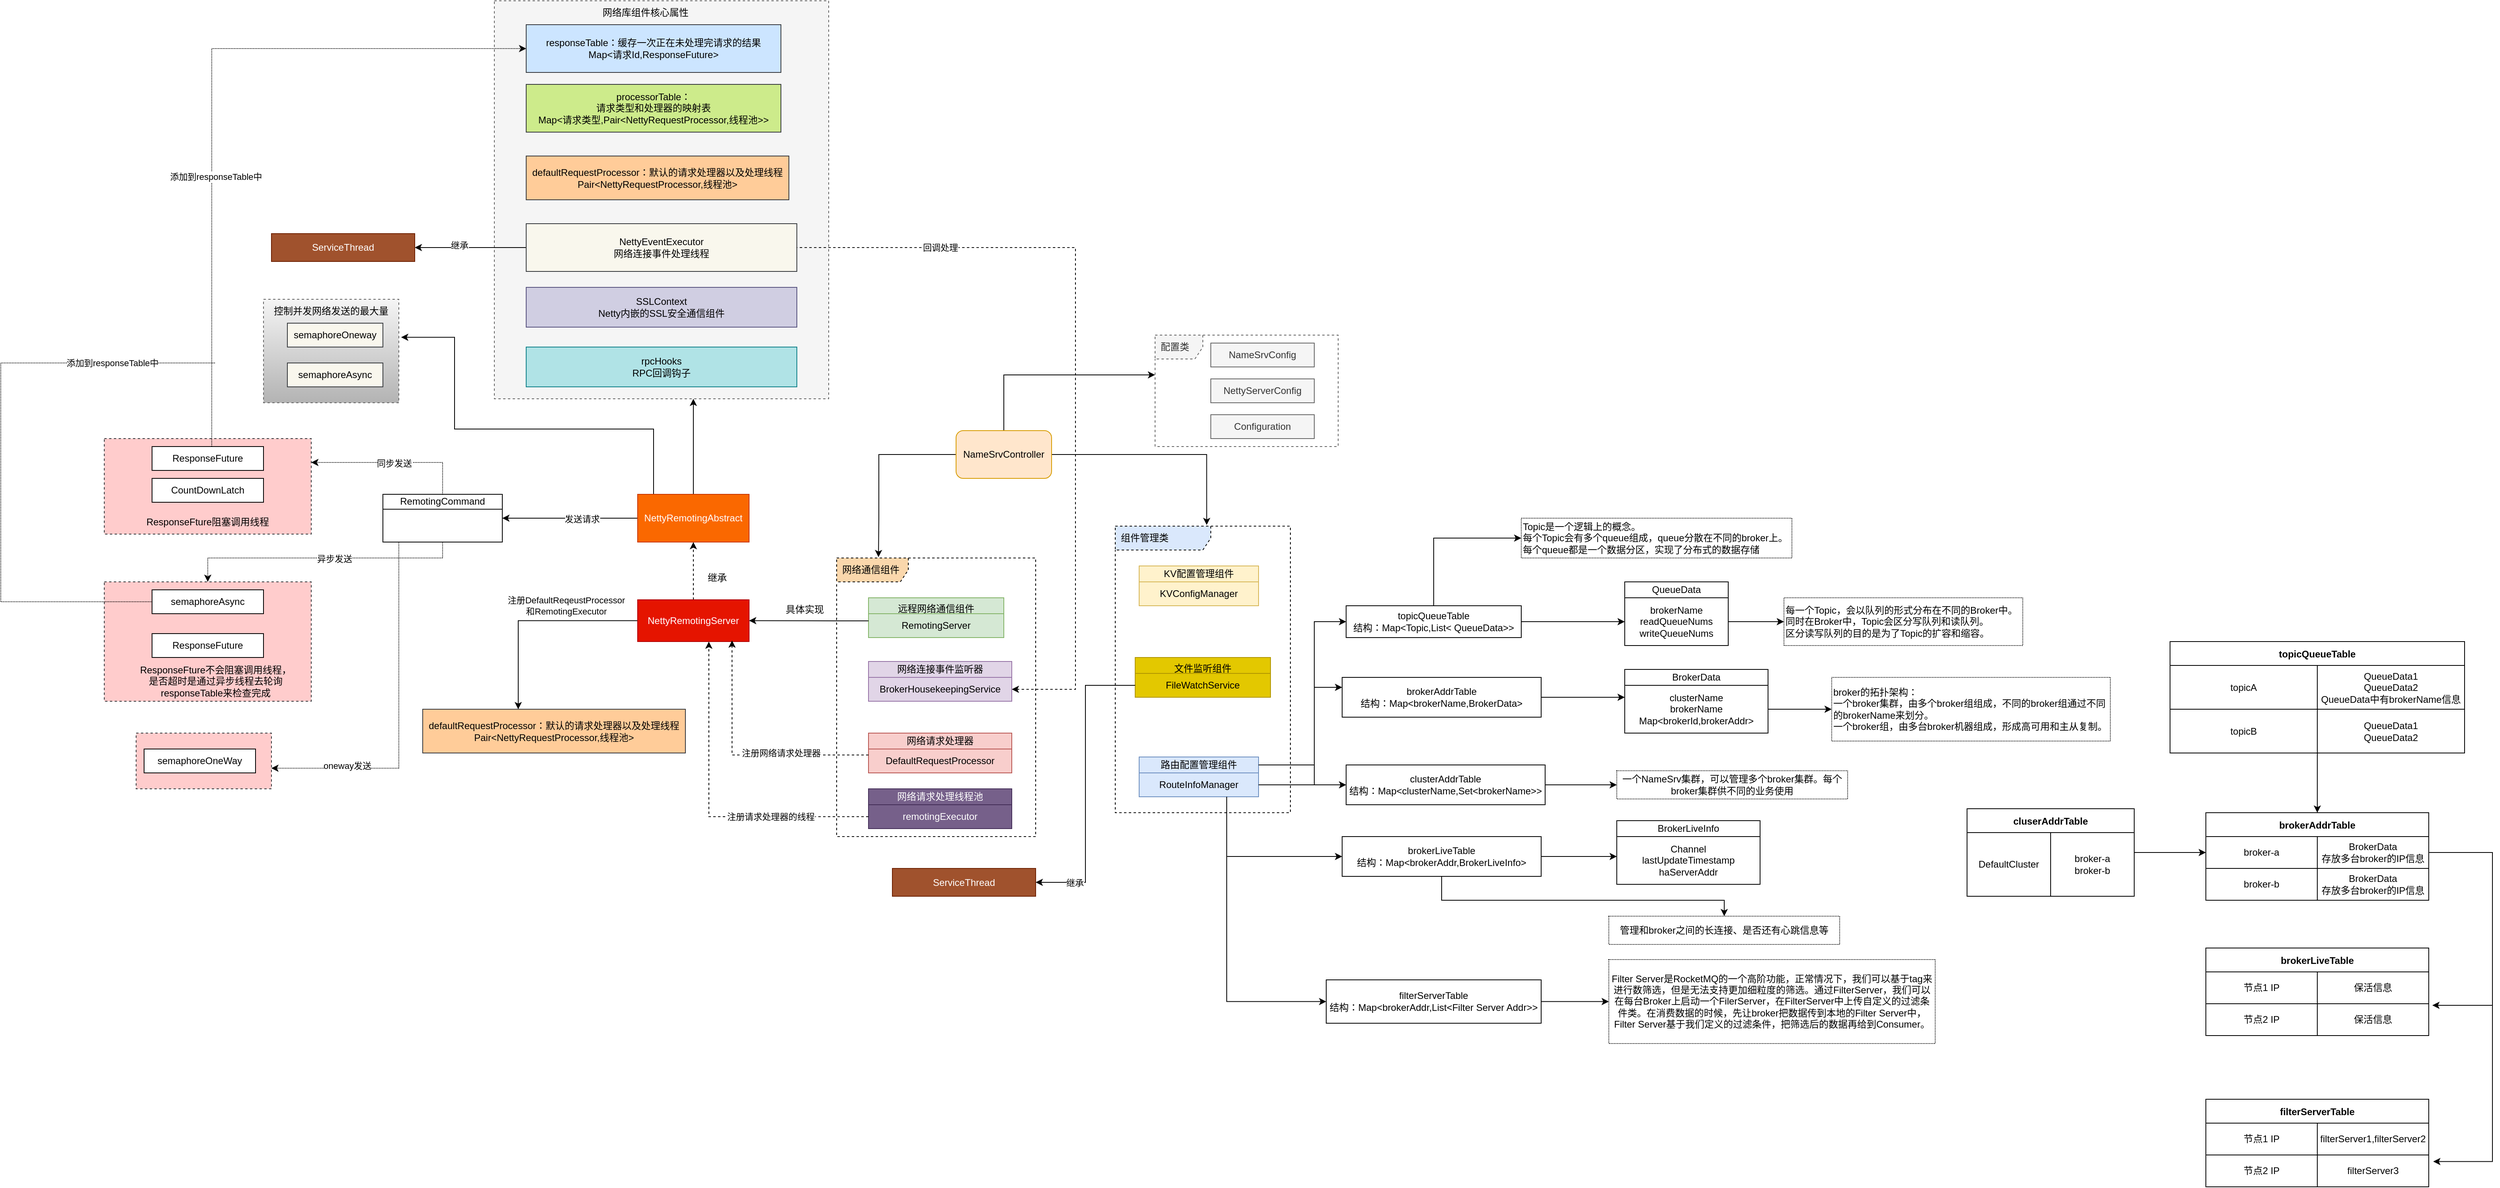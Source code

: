 <mxfile version="20.3.3" type="github" pages="6">
  <diagram id="wUIe8mJwas9haFbdkOFD" name="NameServer架构">
    <mxGraphModel dx="1483" dy="780" grid="1" gridSize="10" guides="1" tooltips="1" connect="1" arrows="0" fold="1" page="1" pageScale="1" pageWidth="4681" pageHeight="3300" background="none" math="0" shadow="0">
      <root>
        <mxCell id="0" />
        <mxCell id="1" parent="0" />
        <mxCell id="s-idyPbzvVlncBuHliUa-13" value="配置类" style="shape=umlFrame;whiteSpace=wrap;html=1;width=60;height=30;boundedLbl=1;verticalAlign=middle;align=left;spacingLeft=5;fillColor=#f5f5f5;fontColor=#333333;strokeColor=#666666;dashed=1;" parent="1" vertex="1">
          <mxGeometry x="1820" y="510" width="230" height="140" as="geometry" />
        </mxCell>
        <mxCell id="R35EvjBFJ_EF52CEYh5g-29" value="" style="rounded=0;whiteSpace=wrap;html=1;dashed=1;labelBackgroundColor=none;strokeColor=#36393d;fillColor=#ffcccc;" parent="1" vertex="1">
          <mxGeometry x="540" y="1010" width="170" height="70" as="geometry" />
        </mxCell>
        <mxCell id="R35EvjBFJ_EF52CEYh5g-22" value="" style="rounded=0;whiteSpace=wrap;html=1;dashed=1;labelBackgroundColor=none;strokeColor=#36393d;fillColor=#ffcccc;" parent="1" vertex="1">
          <mxGeometry x="500" y="820" width="260" height="150" as="geometry" />
        </mxCell>
        <mxCell id="R35EvjBFJ_EF52CEYh5g-10" value="" style="rounded=0;whiteSpace=wrap;html=1;dashed=1;labelBackgroundColor=none;strokeColor=#36393d;fillColor=#ffcccc;" parent="1" vertex="1">
          <mxGeometry x="500" y="640" width="260" height="120" as="geometry" />
        </mxCell>
        <mxCell id="Ah4ReLh6Q1P7ksSwNjXb-104" value="" style="rounded=0;whiteSpace=wrap;html=1;dashed=1;fillColor=#f5f5f5;strokeColor=#666666;fontColor=#333333;" parent="1" vertex="1">
          <mxGeometry x="990" y="90" width="420" height="500" as="geometry" />
        </mxCell>
        <mxCell id="Ah4ReLh6Q1P7ksSwNjXb-86" value="" style="rounded=0;whiteSpace=wrap;html=1;strokeColor=#666666;fillColor=#f5f5f5;dashed=1;gradientColor=#b3b3b3;" parent="1" vertex="1">
          <mxGeometry x="700" y="465" width="170" height="130" as="geometry" />
        </mxCell>
        <mxCell id="9qpIoXIW9haDFXvM1KQP-30" value="组件管理类" style="shape=umlFrame;whiteSpace=wrap;html=1;width=120;height=30;boundedLbl=1;verticalAlign=middle;align=left;spacingLeft=5;strokeColor=#000000;fillColor=#dae8fc;dashed=1;" parent="1" vertex="1">
          <mxGeometry x="1770" y="750" width="220" height="360" as="geometry" />
        </mxCell>
        <mxCell id="Ah4ReLh6Q1P7ksSwNjXb-44" value="网络通信组件" style="shape=umlFrame;whiteSpace=wrap;html=1;width=90;height=30;boundedLbl=1;verticalAlign=middle;align=left;spacingLeft=5;fillColor=#fad7ac;strokeColor=#000000;dashed=1;" parent="1" vertex="1">
          <mxGeometry x="1420" y="790" width="250" height="350" as="geometry" />
        </mxCell>
        <mxCell id="9qpIoXIW9haDFXvM1KQP-1" style="edgeStyle=orthogonalEdgeStyle;rounded=0;orthogonalLoop=1;jettySize=auto;html=1;entryX=0;entryY=0.357;entryDx=0;entryDy=0;entryPerimeter=0;" parent="1" source="s-idyPbzvVlncBuHliUa-1" target="s-idyPbzvVlncBuHliUa-13" edge="1">
          <mxGeometry relative="1" as="geometry">
            <Array as="points">
              <mxPoint x="1630" y="560" />
            </Array>
          </mxGeometry>
        </mxCell>
        <mxCell id="6wlQWtySqtWSVoqvRurm-1" style="edgeStyle=orthogonalEdgeStyle;rounded=0;orthogonalLoop=1;jettySize=auto;html=1;entryX=0.522;entryY=-0.004;entryDx=0;entryDy=0;entryPerimeter=0;" parent="1" source="s-idyPbzvVlncBuHliUa-1" target="9qpIoXIW9haDFXvM1KQP-30" edge="1">
          <mxGeometry relative="1" as="geometry">
            <Array as="points">
              <mxPoint x="1885" y="660" />
            </Array>
          </mxGeometry>
        </mxCell>
        <mxCell id="H1VW1Z-M_b5AYqm0kcWa-1" style="edgeStyle=orthogonalEdgeStyle;rounded=0;orthogonalLoop=1;jettySize=auto;html=1;entryX=0.21;entryY=-0.003;entryDx=0;entryDy=0;entryPerimeter=0;" parent="1" source="s-idyPbzvVlncBuHliUa-1" target="Ah4ReLh6Q1P7ksSwNjXb-44" edge="1">
          <mxGeometry relative="1" as="geometry">
            <Array as="points">
              <mxPoint x="1473" y="660" />
              <mxPoint x="1473" y="740" />
            </Array>
          </mxGeometry>
        </mxCell>
        <mxCell id="s-idyPbzvVlncBuHliUa-1" value="NameSrvController" style="rounded=1;whiteSpace=wrap;html=1;fillColor=#ffe6cc;strokeColor=#d79b00;" parent="1" vertex="1">
          <mxGeometry x="1570" y="630" width="120" height="60" as="geometry" />
        </mxCell>
        <mxCell id="s-idyPbzvVlncBuHliUa-10" value="" style="group;fillColor=#fff2cc;strokeColor=#d6b656;" parent="1" vertex="1" connectable="0">
          <mxGeometry x="1800" y="800" width="150" height="50" as="geometry" />
        </mxCell>
        <mxCell id="s-idyPbzvVlncBuHliUa-7" value="&lt;span style=&quot;&quot;&gt;KV配置管理组件&lt;/span&gt;" style="rounded=0;whiteSpace=wrap;html=1;fillColor=#fff2cc;strokeColor=#d6b656;" parent="s-idyPbzvVlncBuHliUa-10" vertex="1">
          <mxGeometry width="150" height="20" as="geometry" />
        </mxCell>
        <mxCell id="s-idyPbzvVlncBuHliUa-9" value="&lt;span style=&quot;&quot;&gt;KVConfigManager&lt;/span&gt;" style="rounded=0;whiteSpace=wrap;html=1;fillColor=#fff2cc;strokeColor=#d6b656;" parent="s-idyPbzvVlncBuHliUa-10" vertex="1">
          <mxGeometry y="20" width="150" height="30" as="geometry" />
        </mxCell>
        <mxCell id="s-idyPbzvVlncBuHliUa-11" value="NameSrvConfig" style="rounded=0;whiteSpace=wrap;html=1;fillColor=#f5f5f5;fontColor=#333333;strokeColor=#666666;" parent="1" vertex="1">
          <mxGeometry x="1890" y="520" width="130" height="30" as="geometry" />
        </mxCell>
        <mxCell id="s-idyPbzvVlncBuHliUa-12" value="NettyServerConfig" style="rounded=0;whiteSpace=wrap;html=1;fillColor=#f5f5f5;fontColor=#333333;strokeColor=#666666;" parent="1" vertex="1">
          <mxGeometry x="1890" y="565" width="130" height="30" as="geometry" />
        </mxCell>
        <mxCell id="s-idyPbzvVlncBuHliUa-15" value="" style="group;fillColor=#fff2cc;strokeColor=#d6b656;" parent="1" vertex="1" connectable="0">
          <mxGeometry x="1800" y="1040" width="150" height="50" as="geometry" />
        </mxCell>
        <mxCell id="s-idyPbzvVlncBuHliUa-16" value="路由配置管理组件" style="rounded=0;whiteSpace=wrap;html=1;fillColor=#dae8fc;strokeColor=#6c8ebf;" parent="s-idyPbzvVlncBuHliUa-15" vertex="1">
          <mxGeometry width="150" height="20" as="geometry" />
        </mxCell>
        <mxCell id="s-idyPbzvVlncBuHliUa-17" value="&lt;span style=&quot;&quot;&gt;RouteInfoManager&lt;/span&gt;" style="rounded=0;whiteSpace=wrap;html=1;fillColor=#dae8fc;strokeColor=#6c8ebf;" parent="s-idyPbzvVlncBuHliUa-15" vertex="1">
          <mxGeometry y="20" width="150" height="30" as="geometry" />
        </mxCell>
        <mxCell id="s-idyPbzvVlncBuHliUa-22" style="edgeStyle=orthogonalEdgeStyle;rounded=0;orthogonalLoop=1;jettySize=auto;html=1;entryX=0;entryY=0.5;entryDx=0;entryDy=0;" parent="1" source="s-idyPbzvVlncBuHliUa-20" target="s-idyPbzvVlncBuHliUa-21" edge="1">
          <mxGeometry relative="1" as="geometry" />
        </mxCell>
        <mxCell id="s-idyPbzvVlncBuHliUa-29" style="edgeStyle=orthogonalEdgeStyle;rounded=0;orthogonalLoop=1;jettySize=auto;html=1;entryX=0;entryY=0.5;entryDx=0;entryDy=0;" parent="1" source="s-idyPbzvVlncBuHliUa-20" target="s-idyPbzvVlncBuHliUa-27" edge="1">
          <mxGeometry relative="1" as="geometry" />
        </mxCell>
        <mxCell id="s-idyPbzvVlncBuHliUa-20" value="topicQueueTable&lt;br&gt;结构：Map&amp;lt;Topic,List&amp;lt;&amp;nbsp;QueueData&amp;gt;&amp;gt;" style="rounded=0;whiteSpace=wrap;html=1;align=center;" parent="1" vertex="1">
          <mxGeometry x="2060" y="850" width="220" height="40" as="geometry" />
        </mxCell>
        <mxCell id="s-idyPbzvVlncBuHliUa-21" value="Topic是一个逻辑上的概念。&lt;br&gt;每个Topic会有多个queue组成，queue分散在不同的broker上。&lt;br&gt;每个queue都是一个数据分区，实现了分布式的数据存储" style="text;html=1;strokeColor=default;fillColor=none;align=left;verticalAlign=middle;whiteSpace=wrap;rounded=0;dashed=1;dashPattern=1 1;" parent="1" vertex="1">
          <mxGeometry x="2280" y="740" width="340" height="50" as="geometry" />
        </mxCell>
        <mxCell id="s-idyPbzvVlncBuHliUa-28" value="" style="group" parent="1" vertex="1" connectable="0">
          <mxGeometry x="2410" y="820" width="130" height="80" as="geometry" />
        </mxCell>
        <mxCell id="s-idyPbzvVlncBuHliUa-25" value="QueueData" style="rounded=0;whiteSpace=wrap;html=1;strokeColor=default;" parent="s-idyPbzvVlncBuHliUa-28" vertex="1">
          <mxGeometry width="130" height="20" as="geometry" />
        </mxCell>
        <mxCell id="s-idyPbzvVlncBuHliUa-27" value="brokerName&lt;br&gt;readQueueNums&lt;br&gt;writeQueueNums" style="rounded=0;whiteSpace=wrap;html=1;strokeColor=default;" parent="s-idyPbzvVlncBuHliUa-28" vertex="1">
          <mxGeometry y="20" width="130" height="60" as="geometry" />
        </mxCell>
        <mxCell id="s-idyPbzvVlncBuHliUa-30" value="每一个Topic，会以队列的形式分布在不同的Broker中。&lt;br&gt;同时在Broker中，Topic会区分写队列和读队列。&lt;br&gt;区分读写队列的目的是为了Topic的扩容和缩容。" style="text;html=1;strokeColor=default;fillColor=none;align=left;verticalAlign=middle;whiteSpace=wrap;rounded=0;dashed=1;dashPattern=1 1;" parent="1" vertex="1">
          <mxGeometry x="2610" y="840" width="300" height="60" as="geometry" />
        </mxCell>
        <mxCell id="s-idyPbzvVlncBuHliUa-31" style="edgeStyle=orthogonalEdgeStyle;rounded=0;orthogonalLoop=1;jettySize=auto;html=1;entryX=0;entryY=0.5;entryDx=0;entryDy=0;" parent="1" source="s-idyPbzvVlncBuHliUa-27" target="s-idyPbzvVlncBuHliUa-30" edge="1">
          <mxGeometry relative="1" as="geometry" />
        </mxCell>
        <mxCell id="9qpIoXIW9haDFXvM1KQP-14" style="edgeStyle=orthogonalEdgeStyle;rounded=0;orthogonalLoop=1;jettySize=auto;html=1;entryX=0;entryY=0.25;entryDx=0;entryDy=0;" parent="1" source="s-idyPbzvVlncBuHliUa-33" target="s-idyPbzvVlncBuHliUa-36" edge="1">
          <mxGeometry relative="1" as="geometry" />
        </mxCell>
        <mxCell id="s-idyPbzvVlncBuHliUa-33" value="brokerAddrTable&lt;br&gt;结构：Map&amp;lt;brokerName,BrokerData&amp;gt;" style="rounded=0;whiteSpace=wrap;html=1;align=center;" parent="1" vertex="1">
          <mxGeometry x="2055" y="940" width="250" height="50" as="geometry" />
        </mxCell>
        <mxCell id="s-idyPbzvVlncBuHliUa-34" value="" style="group" parent="1" vertex="1" connectable="0">
          <mxGeometry x="2410" y="930" width="180" height="80" as="geometry" />
        </mxCell>
        <mxCell id="s-idyPbzvVlncBuHliUa-35" value="BrokerData" style="rounded=0;whiteSpace=wrap;html=1;strokeColor=default;" parent="s-idyPbzvVlncBuHliUa-34" vertex="1">
          <mxGeometry width="180" height="20" as="geometry" />
        </mxCell>
        <mxCell id="s-idyPbzvVlncBuHliUa-36" value="clusterName&lt;br&gt;brokerName&lt;br&gt;Map&amp;lt;brokerId,brokerAddr&amp;gt;" style="rounded=0;whiteSpace=wrap;html=1;strokeColor=default;" parent="s-idyPbzvVlncBuHliUa-34" vertex="1">
          <mxGeometry y="20" width="180" height="60" as="geometry" />
        </mxCell>
        <mxCell id="s-idyPbzvVlncBuHliUa-39" value="broker的拓扑架构：&lt;br&gt;一个broker集群，由多个broker组组成，不同的broker组通过不同的brokerName来划分。&lt;br&gt;一个broker组，由多台broker机器组成，形成高可用和主从复制。" style="text;html=1;strokeColor=default;fillColor=none;align=left;verticalAlign=middle;whiteSpace=wrap;rounded=0;dashed=1;dashPattern=1 1;" parent="1" vertex="1">
          <mxGeometry x="2670" y="940" width="350" height="80" as="geometry" />
        </mxCell>
        <mxCell id="s-idyPbzvVlncBuHliUa-40" style="edgeStyle=orthogonalEdgeStyle;rounded=0;orthogonalLoop=1;jettySize=auto;html=1;entryX=0;entryY=0.5;entryDx=0;entryDy=0;" parent="1" source="s-idyPbzvVlncBuHliUa-36" target="s-idyPbzvVlncBuHliUa-39" edge="1">
          <mxGeometry relative="1" as="geometry" />
        </mxCell>
        <mxCell id="9qpIoXIW9haDFXvM1KQP-5" style="edgeStyle=orthogonalEdgeStyle;rounded=0;orthogonalLoop=1;jettySize=auto;html=1;entryX=0;entryY=0.5;entryDx=0;entryDy=0;" parent="1" source="9qpIoXIW9haDFXvM1KQP-2" target="9qpIoXIW9haDFXvM1KQP-3" edge="1">
          <mxGeometry relative="1" as="geometry" />
        </mxCell>
        <mxCell id="9qpIoXIW9haDFXvM1KQP-2" value="clusterAddrTable&lt;br&gt;结构：Map&amp;lt;clusterName,Set&amp;lt;brokerName&amp;gt;&amp;gt;" style="rounded=0;whiteSpace=wrap;html=1;align=center;" parent="1" vertex="1">
          <mxGeometry x="2060" y="1050" width="250" height="50" as="geometry" />
        </mxCell>
        <mxCell id="9qpIoXIW9haDFXvM1KQP-3" value="一个NameSrv集群，可以管理多个broker集群。每个broker集群供不同的业务使用" style="text;html=1;strokeColor=default;fillColor=none;align=center;verticalAlign=middle;whiteSpace=wrap;rounded=0;dashed=1;dashPattern=1 1;" parent="1" vertex="1">
          <mxGeometry x="2400" y="1057.25" width="290" height="35.5" as="geometry" />
        </mxCell>
        <mxCell id="9qpIoXIW9haDFXvM1KQP-15" style="edgeStyle=orthogonalEdgeStyle;rounded=0;orthogonalLoop=1;jettySize=auto;html=1;exitX=1;exitY=0.5;exitDx=0;exitDy=0;" parent="1" source="9qpIoXIW9haDFXvM1KQP-6" edge="1">
          <mxGeometry relative="1" as="geometry">
            <mxPoint x="2400" y="1165.059" as="targetPoint" />
          </mxGeometry>
        </mxCell>
        <mxCell id="9qpIoXIW9haDFXvM1KQP-19" style="edgeStyle=orthogonalEdgeStyle;rounded=0;orthogonalLoop=1;jettySize=auto;html=1;" parent="1" source="9qpIoXIW9haDFXvM1KQP-6" target="9qpIoXIW9haDFXvM1KQP-7" edge="1">
          <mxGeometry relative="1" as="geometry">
            <Array as="points">
              <mxPoint x="2180" y="1220" />
              <mxPoint x="2535" y="1220" />
            </Array>
          </mxGeometry>
        </mxCell>
        <mxCell id="9qpIoXIW9haDFXvM1KQP-6" value="brokerLiveTable&lt;br&gt;结构：Map&amp;lt;brokerAddr,BrokerLiveInfo&amp;gt;" style="rounded=0;whiteSpace=wrap;html=1;align=center;" parent="1" vertex="1">
          <mxGeometry x="2055" y="1140" width="250" height="50" as="geometry" />
        </mxCell>
        <mxCell id="9qpIoXIW9haDFXvM1KQP-7" value="管理和broker之间的长连接、是否还有心跳信息等" style="text;html=1;strokeColor=default;fillColor=none;align=center;verticalAlign=middle;whiteSpace=wrap;rounded=0;dashed=1;dashPattern=1 1;" parent="1" vertex="1">
          <mxGeometry x="2390" y="1240" width="290" height="35.5" as="geometry" />
        </mxCell>
        <mxCell id="9qpIoXIW9haDFXvM1KQP-9" value="" style="group" parent="1" vertex="1" connectable="0">
          <mxGeometry x="2400" y="1120" width="180" height="80" as="geometry" />
        </mxCell>
        <mxCell id="9qpIoXIW9haDFXvM1KQP-10" value="BrokerLiveInfo" style="rounded=0;whiteSpace=wrap;html=1;strokeColor=default;" parent="9qpIoXIW9haDFXvM1KQP-9" vertex="1">
          <mxGeometry width="180" height="20" as="geometry" />
        </mxCell>
        <mxCell id="9qpIoXIW9haDFXvM1KQP-11" value="Channel&lt;br&gt;lastUpdateTimestamp&lt;br&gt;haServerAddr" style="rounded=0;whiteSpace=wrap;html=1;strokeColor=default;" parent="9qpIoXIW9haDFXvM1KQP-9" vertex="1">
          <mxGeometry y="20" width="180" height="60" as="geometry" />
        </mxCell>
        <mxCell id="9qpIoXIW9haDFXvM1KQP-22" style="edgeStyle=orthogonalEdgeStyle;rounded=0;orthogonalLoop=1;jettySize=auto;html=1;exitX=1;exitY=0.5;exitDx=0;exitDy=0;entryX=0;entryY=0.5;entryDx=0;entryDy=0;" parent="1" source="9qpIoXIW9haDFXvM1KQP-20" target="9qpIoXIW9haDFXvM1KQP-21" edge="1">
          <mxGeometry relative="1" as="geometry" />
        </mxCell>
        <mxCell id="9qpIoXIW9haDFXvM1KQP-20" value="filterServerTable&lt;br&gt;结构：Map&amp;lt;brokerAddr,List&amp;lt;Filter Server Addr&amp;gt;&amp;gt;" style="rounded=0;whiteSpace=wrap;html=1;align=center;" parent="1" vertex="1">
          <mxGeometry x="2035" y="1320" width="270" height="54.5" as="geometry" />
        </mxCell>
        <mxCell id="9qpIoXIW9haDFXvM1KQP-21" value="Filter Server是RocketMQ的一个高阶功能，正常情况下，我们可以基于tag来进行数筛选，但是无法支持更加细粒度的筛选。通过FilterServer，我们可以在每台Broker上启动一个FilerServer，在FilterServer中上传自定义的过滤条件类。在消费数据的时候，先让broker把数据传到本地的Filter Server中，Filter Server基于我们定义的过滤条件，把筛选后的数据再给到Consumer。" style="text;html=1;strokeColor=default;fillColor=none;align=center;verticalAlign=middle;whiteSpace=wrap;rounded=0;dashed=1;dashPattern=1 1;" parent="1" vertex="1">
          <mxGeometry x="2390" y="1294.5" width="410" height="105.5" as="geometry" />
        </mxCell>
        <mxCell id="9qpIoXIW9haDFXvM1KQP-25" style="edgeStyle=orthogonalEdgeStyle;rounded=0;orthogonalLoop=1;jettySize=auto;html=1;entryX=0;entryY=0.5;entryDx=0;entryDy=0;" parent="1" source="s-idyPbzvVlncBuHliUa-16" target="s-idyPbzvVlncBuHliUa-20" edge="1">
          <mxGeometry relative="1" as="geometry">
            <Array as="points">
              <mxPoint x="2020" y="1050" />
              <mxPoint x="2020" y="870" />
            </Array>
          </mxGeometry>
        </mxCell>
        <mxCell id="9qpIoXIW9haDFXvM1KQP-26" style="edgeStyle=orthogonalEdgeStyle;rounded=0;orthogonalLoop=1;jettySize=auto;html=1;entryX=0;entryY=0.25;entryDx=0;entryDy=0;" parent="1" source="s-idyPbzvVlncBuHliUa-17" target="s-idyPbzvVlncBuHliUa-33" edge="1">
          <mxGeometry relative="1" as="geometry">
            <Array as="points">
              <mxPoint x="2020" y="1075" />
              <mxPoint x="2020" y="952" />
            </Array>
          </mxGeometry>
        </mxCell>
        <mxCell id="9qpIoXIW9haDFXvM1KQP-27" style="edgeStyle=orthogonalEdgeStyle;rounded=0;orthogonalLoop=1;jettySize=auto;html=1;entryX=0;entryY=0.5;entryDx=0;entryDy=0;" parent="1" source="s-idyPbzvVlncBuHliUa-17" target="9qpIoXIW9haDFXvM1KQP-2" edge="1">
          <mxGeometry relative="1" as="geometry" />
        </mxCell>
        <mxCell id="9qpIoXIW9haDFXvM1KQP-28" style="edgeStyle=orthogonalEdgeStyle;rounded=0;orthogonalLoop=1;jettySize=auto;html=1;entryX=0;entryY=0.5;entryDx=0;entryDy=0;" parent="1" source="s-idyPbzvVlncBuHliUa-17" target="9qpIoXIW9haDFXvM1KQP-6" edge="1">
          <mxGeometry relative="1" as="geometry">
            <Array as="points">
              <mxPoint x="1910" y="1165" />
            </Array>
          </mxGeometry>
        </mxCell>
        <mxCell id="9qpIoXIW9haDFXvM1KQP-29" style="edgeStyle=orthogonalEdgeStyle;rounded=0;orthogonalLoop=1;jettySize=auto;html=1;entryX=0;entryY=0.5;entryDx=0;entryDy=0;" parent="1" source="s-idyPbzvVlncBuHliUa-17" target="9qpIoXIW9haDFXvM1KQP-20" edge="1">
          <mxGeometry relative="1" as="geometry">
            <Array as="points">
              <mxPoint x="1910" y="1347" />
            </Array>
          </mxGeometry>
        </mxCell>
        <mxCell id="Ah4ReLh6Q1P7ksSwNjXb-9" style="edgeStyle=orthogonalEdgeStyle;rounded=0;orthogonalLoop=1;jettySize=auto;html=1;entryX=0;entryY=0.5;entryDx=0;entryDy=0;" parent="1" source="iLA2IdmYQcCNCICKabsW-21" target="Ah4ReLh6Q1P7ksSwNjXb-2" edge="1">
          <mxGeometry relative="1" as="geometry" />
        </mxCell>
        <mxCell id="iLA2IdmYQcCNCICKabsW-21" value="cluserAddrTable" style="shape=table;startSize=30;container=1;collapsible=0;childLayout=tableLayout;fontStyle=1;align=center;" parent="1" vertex="1">
          <mxGeometry x="2840" y="1105" width="210" height="110" as="geometry" />
        </mxCell>
        <mxCell id="iLA2IdmYQcCNCICKabsW-22" value="" style="shape=tableRow;horizontal=0;startSize=0;swimlaneHead=0;swimlaneBody=0;top=0;left=0;bottom=0;right=0;collapsible=0;dropTarget=0;fillColor=none;points=[[0,0.5],[1,0.5]];portConstraint=eastwest;" parent="iLA2IdmYQcCNCICKabsW-21" vertex="1">
          <mxGeometry y="30" width="210" height="80" as="geometry" />
        </mxCell>
        <mxCell id="iLA2IdmYQcCNCICKabsW-23" value="DefaultCluster" style="shape=partialRectangle;html=1;whiteSpace=wrap;connectable=0;fillColor=none;top=0;left=0;bottom=0;right=0;overflow=hidden;" parent="iLA2IdmYQcCNCICKabsW-22" vertex="1">
          <mxGeometry width="105" height="80" as="geometry">
            <mxRectangle width="105" height="80" as="alternateBounds" />
          </mxGeometry>
        </mxCell>
        <mxCell id="iLA2IdmYQcCNCICKabsW-24" value="broker-a&lt;br&gt;broker-b" style="shape=partialRectangle;html=1;whiteSpace=wrap;connectable=0;fillColor=none;top=0;left=0;bottom=0;right=0;overflow=hidden;" parent="iLA2IdmYQcCNCICKabsW-22" vertex="1">
          <mxGeometry x="105" width="105" height="80" as="geometry">
            <mxRectangle width="105" height="80" as="alternateBounds" />
          </mxGeometry>
        </mxCell>
        <mxCell id="Ah4ReLh6Q1P7ksSwNjXb-26" style="edgeStyle=orthogonalEdgeStyle;rounded=0;orthogonalLoop=1;jettySize=auto;html=1;entryX=1.02;entryY=0.206;entryDx=0;entryDy=0;entryPerimeter=0;" parent="1" source="Ah4ReLh6Q1P7ksSwNjXb-1" target="Ah4ReLh6Q1P7ksSwNjXb-23" edge="1">
          <mxGeometry relative="1" as="geometry">
            <Array as="points">
              <mxPoint x="3500" y="1160" />
              <mxPoint x="3500" y="1548" />
            </Array>
          </mxGeometry>
        </mxCell>
        <mxCell id="Ah4ReLh6Q1P7ksSwNjXb-1" value="brokerAddrTable" style="shape=table;startSize=30;container=1;collapsible=0;childLayout=tableLayout;fontStyle=1;align=center;" parent="1" vertex="1">
          <mxGeometry x="3140" y="1110" width="280" height="110" as="geometry" />
        </mxCell>
        <mxCell id="Ah4ReLh6Q1P7ksSwNjXb-2" value="" style="shape=tableRow;horizontal=0;startSize=0;swimlaneHead=0;swimlaneBody=0;top=0;left=0;bottom=0;right=0;collapsible=0;dropTarget=0;fillColor=none;points=[[0,0.5],[1,0.5]];portConstraint=eastwest;" parent="Ah4ReLh6Q1P7ksSwNjXb-1" vertex="1">
          <mxGeometry y="30" width="280" height="40" as="geometry" />
        </mxCell>
        <mxCell id="Ah4ReLh6Q1P7ksSwNjXb-3" value="broker-a" style="shape=partialRectangle;html=1;whiteSpace=wrap;connectable=0;fillColor=none;top=0;left=0;bottom=0;right=0;overflow=hidden;" parent="Ah4ReLh6Q1P7ksSwNjXb-2" vertex="1">
          <mxGeometry width="140" height="40" as="geometry">
            <mxRectangle width="140" height="40" as="alternateBounds" />
          </mxGeometry>
        </mxCell>
        <mxCell id="Ah4ReLh6Q1P7ksSwNjXb-4" value="BrokerData&lt;br&gt;存放多台broker的IP信息" style="shape=partialRectangle;html=1;whiteSpace=wrap;connectable=0;fillColor=none;top=0;left=0;bottom=0;right=0;overflow=hidden;" parent="Ah4ReLh6Q1P7ksSwNjXb-2" vertex="1">
          <mxGeometry x="140" width="140" height="40" as="geometry">
            <mxRectangle width="140" height="40" as="alternateBounds" />
          </mxGeometry>
        </mxCell>
        <mxCell id="Ah4ReLh6Q1P7ksSwNjXb-5" style="shape=tableRow;horizontal=0;startSize=0;swimlaneHead=0;swimlaneBody=0;top=0;left=0;bottom=0;right=0;collapsible=0;dropTarget=0;fillColor=none;points=[[0,0.5],[1,0.5]];portConstraint=eastwest;" parent="Ah4ReLh6Q1P7ksSwNjXb-1" vertex="1">
          <mxGeometry y="70" width="280" height="40" as="geometry" />
        </mxCell>
        <mxCell id="Ah4ReLh6Q1P7ksSwNjXb-6" value="broker-b" style="shape=partialRectangle;html=1;whiteSpace=wrap;connectable=0;fillColor=none;top=0;left=0;bottom=0;right=0;overflow=hidden;" parent="Ah4ReLh6Q1P7ksSwNjXb-5" vertex="1">
          <mxGeometry width="140" height="40" as="geometry">
            <mxRectangle width="140" height="40" as="alternateBounds" />
          </mxGeometry>
        </mxCell>
        <mxCell id="Ah4ReLh6Q1P7ksSwNjXb-7" value="BrokerData&lt;br&gt;存放多台broker的IP信息" style="shape=partialRectangle;html=1;whiteSpace=wrap;connectable=0;fillColor=none;top=0;left=0;bottom=0;right=0;overflow=hidden;" parent="Ah4ReLh6Q1P7ksSwNjXb-5" vertex="1">
          <mxGeometry x="140" width="140" height="40" as="geometry">
            <mxRectangle width="140" height="40" as="alternateBounds" />
          </mxGeometry>
        </mxCell>
        <mxCell id="Ah4ReLh6Q1P7ksSwNjXb-10" value="brokerLiveTable" style="shape=table;startSize=30;container=1;collapsible=0;childLayout=tableLayout;fontStyle=1;align=center;" parent="1" vertex="1">
          <mxGeometry x="3140" y="1280" width="280" height="110" as="geometry" />
        </mxCell>
        <mxCell id="Ah4ReLh6Q1P7ksSwNjXb-11" value="" style="shape=tableRow;horizontal=0;startSize=0;swimlaneHead=0;swimlaneBody=0;top=0;left=0;bottom=0;right=0;collapsible=0;dropTarget=0;fillColor=none;points=[[0,0.5],[1,0.5]];portConstraint=eastwest;" parent="Ah4ReLh6Q1P7ksSwNjXb-10" vertex="1">
          <mxGeometry y="30" width="280" height="40" as="geometry" />
        </mxCell>
        <mxCell id="Ah4ReLh6Q1P7ksSwNjXb-12" value="节点1 IP" style="shape=partialRectangle;html=1;whiteSpace=wrap;connectable=0;fillColor=none;top=0;left=0;bottom=0;right=0;overflow=hidden;" parent="Ah4ReLh6Q1P7ksSwNjXb-11" vertex="1">
          <mxGeometry width="140" height="40" as="geometry">
            <mxRectangle width="140" height="40" as="alternateBounds" />
          </mxGeometry>
        </mxCell>
        <mxCell id="Ah4ReLh6Q1P7ksSwNjXb-13" value="保活信息" style="shape=partialRectangle;html=1;whiteSpace=wrap;connectable=0;fillColor=none;top=0;left=0;bottom=0;right=0;overflow=hidden;" parent="Ah4ReLh6Q1P7ksSwNjXb-11" vertex="1">
          <mxGeometry x="140" width="140" height="40" as="geometry">
            <mxRectangle width="140" height="40" as="alternateBounds" />
          </mxGeometry>
        </mxCell>
        <mxCell id="Ah4ReLh6Q1P7ksSwNjXb-14" style="shape=tableRow;horizontal=0;startSize=0;swimlaneHead=0;swimlaneBody=0;top=0;left=0;bottom=0;right=0;collapsible=0;dropTarget=0;fillColor=none;points=[[0,0.5],[1,0.5]];portConstraint=eastwest;" parent="Ah4ReLh6Q1P7ksSwNjXb-10" vertex="1">
          <mxGeometry y="70" width="280" height="40" as="geometry" />
        </mxCell>
        <mxCell id="Ah4ReLh6Q1P7ksSwNjXb-15" value="节点2 IP" style="shape=partialRectangle;html=1;whiteSpace=wrap;connectable=0;fillColor=none;top=0;left=0;bottom=0;right=0;overflow=hidden;" parent="Ah4ReLh6Q1P7ksSwNjXb-14" vertex="1">
          <mxGeometry width="140" height="40" as="geometry">
            <mxRectangle width="140" height="40" as="alternateBounds" />
          </mxGeometry>
        </mxCell>
        <mxCell id="Ah4ReLh6Q1P7ksSwNjXb-16" value="保活信息" style="shape=partialRectangle;html=1;whiteSpace=wrap;connectable=0;fillColor=none;top=0;left=0;bottom=0;right=0;overflow=hidden;" parent="Ah4ReLh6Q1P7ksSwNjXb-14" vertex="1">
          <mxGeometry x="140" width="140" height="40" as="geometry">
            <mxRectangle width="140" height="40" as="alternateBounds" />
          </mxGeometry>
        </mxCell>
        <mxCell id="Ah4ReLh6Q1P7ksSwNjXb-18" style="edgeStyle=orthogonalEdgeStyle;rounded=0;orthogonalLoop=1;jettySize=auto;html=1;entryX=1.016;entryY=0.05;entryDx=0;entryDy=0;entryPerimeter=0;" parent="1" source="Ah4ReLh6Q1P7ksSwNjXb-2" target="Ah4ReLh6Q1P7ksSwNjXb-14" edge="1">
          <mxGeometry relative="1" as="geometry">
            <Array as="points">
              <mxPoint x="3500" y="1160" />
              <mxPoint x="3500" y="1352" />
            </Array>
          </mxGeometry>
        </mxCell>
        <mxCell id="Ah4ReLh6Q1P7ksSwNjXb-19" value="filterServerTable" style="shape=table;startSize=30;container=1;collapsible=0;childLayout=tableLayout;fontStyle=1;align=center;" parent="1" vertex="1">
          <mxGeometry x="3140" y="1470" width="280" height="110" as="geometry" />
        </mxCell>
        <mxCell id="Ah4ReLh6Q1P7ksSwNjXb-20" value="" style="shape=tableRow;horizontal=0;startSize=0;swimlaneHead=0;swimlaneBody=0;top=0;left=0;bottom=0;right=0;collapsible=0;dropTarget=0;fillColor=none;points=[[0,0.5],[1,0.5]];portConstraint=eastwest;" parent="Ah4ReLh6Q1P7ksSwNjXb-19" vertex="1">
          <mxGeometry y="30" width="280" height="40" as="geometry" />
        </mxCell>
        <mxCell id="Ah4ReLh6Q1P7ksSwNjXb-21" value="节点1 IP" style="shape=partialRectangle;html=1;whiteSpace=wrap;connectable=0;fillColor=none;top=0;left=0;bottom=0;right=0;overflow=hidden;" parent="Ah4ReLh6Q1P7ksSwNjXb-20" vertex="1">
          <mxGeometry width="140" height="40" as="geometry">
            <mxRectangle width="140" height="40" as="alternateBounds" />
          </mxGeometry>
        </mxCell>
        <mxCell id="Ah4ReLh6Q1P7ksSwNjXb-22" value="filterServer1,filterServer2" style="shape=partialRectangle;html=1;whiteSpace=wrap;connectable=0;fillColor=none;top=0;left=0;bottom=0;right=0;overflow=hidden;" parent="Ah4ReLh6Q1P7ksSwNjXb-20" vertex="1">
          <mxGeometry x="140" width="140" height="40" as="geometry">
            <mxRectangle width="140" height="40" as="alternateBounds" />
          </mxGeometry>
        </mxCell>
        <mxCell id="Ah4ReLh6Q1P7ksSwNjXb-23" style="shape=tableRow;horizontal=0;startSize=0;swimlaneHead=0;swimlaneBody=0;top=0;left=0;bottom=0;right=0;collapsible=0;dropTarget=0;fillColor=none;points=[[0,0.5],[1,0.5]];portConstraint=eastwest;" parent="Ah4ReLh6Q1P7ksSwNjXb-19" vertex="1">
          <mxGeometry y="70" width="280" height="40" as="geometry" />
        </mxCell>
        <mxCell id="Ah4ReLh6Q1P7ksSwNjXb-24" value="节点2 IP" style="shape=partialRectangle;html=1;whiteSpace=wrap;connectable=0;fillColor=none;top=0;left=0;bottom=0;right=0;overflow=hidden;" parent="Ah4ReLh6Q1P7ksSwNjXb-23" vertex="1">
          <mxGeometry width="140" height="40" as="geometry">
            <mxRectangle width="140" height="40" as="alternateBounds" />
          </mxGeometry>
        </mxCell>
        <mxCell id="Ah4ReLh6Q1P7ksSwNjXb-25" value="filterServer3" style="shape=partialRectangle;html=1;whiteSpace=wrap;connectable=0;fillColor=none;top=0;left=0;bottom=0;right=0;overflow=hidden;" parent="Ah4ReLh6Q1P7ksSwNjXb-23" vertex="1">
          <mxGeometry x="140" width="140" height="40" as="geometry">
            <mxRectangle width="140" height="40" as="alternateBounds" />
          </mxGeometry>
        </mxCell>
        <mxCell id="Ah4ReLh6Q1P7ksSwNjXb-35" style="edgeStyle=orthogonalEdgeStyle;rounded=0;orthogonalLoop=1;jettySize=auto;html=1;entryX=0.5;entryY=0;entryDx=0;entryDy=0;" parent="1" source="Ah4ReLh6Q1P7ksSwNjXb-27" target="Ah4ReLh6Q1P7ksSwNjXb-1" edge="1">
          <mxGeometry relative="1" as="geometry" />
        </mxCell>
        <mxCell id="Ah4ReLh6Q1P7ksSwNjXb-27" value="topicQueueTable" style="shape=table;startSize=30;container=1;collapsible=0;childLayout=tableLayout;fontStyle=1;align=center;" parent="1" vertex="1">
          <mxGeometry x="3095" y="895" width="370" height="140" as="geometry" />
        </mxCell>
        <mxCell id="Ah4ReLh6Q1P7ksSwNjXb-28" value="" style="shape=tableRow;horizontal=0;startSize=0;swimlaneHead=0;swimlaneBody=0;top=0;left=0;bottom=0;right=0;collapsible=0;dropTarget=0;fillColor=none;points=[[0,0.5],[1,0.5]];portConstraint=eastwest;" parent="Ah4ReLh6Q1P7ksSwNjXb-27" vertex="1">
          <mxGeometry y="30" width="370" height="55" as="geometry" />
        </mxCell>
        <mxCell id="Ah4ReLh6Q1P7ksSwNjXb-29" value="topicA" style="shape=partialRectangle;html=1;whiteSpace=wrap;connectable=0;fillColor=none;top=0;left=0;bottom=0;right=0;overflow=hidden;" parent="Ah4ReLh6Q1P7ksSwNjXb-28" vertex="1">
          <mxGeometry width="185" height="55" as="geometry">
            <mxRectangle width="185" height="55" as="alternateBounds" />
          </mxGeometry>
        </mxCell>
        <mxCell id="Ah4ReLh6Q1P7ksSwNjXb-30" value="QueueData1&lt;br&gt;QueueData2&lt;br&gt;QueueData中有brokerName信息" style="shape=partialRectangle;html=1;whiteSpace=wrap;connectable=0;fillColor=none;top=0;left=0;bottom=0;right=0;overflow=hidden;" parent="Ah4ReLh6Q1P7ksSwNjXb-28" vertex="1">
          <mxGeometry x="185" width="185" height="55" as="geometry">
            <mxRectangle width="185" height="55" as="alternateBounds" />
          </mxGeometry>
        </mxCell>
        <mxCell id="Ah4ReLh6Q1P7ksSwNjXb-31" style="shape=tableRow;horizontal=0;startSize=0;swimlaneHead=0;swimlaneBody=0;top=0;left=0;bottom=0;right=0;collapsible=0;dropTarget=0;fillColor=none;points=[[0,0.5],[1,0.5]];portConstraint=eastwest;" parent="Ah4ReLh6Q1P7ksSwNjXb-27" vertex="1">
          <mxGeometry y="85" width="370" height="55" as="geometry" />
        </mxCell>
        <mxCell id="Ah4ReLh6Q1P7ksSwNjXb-32" value="topicB" style="shape=partialRectangle;html=1;whiteSpace=wrap;connectable=0;fillColor=none;top=0;left=0;bottom=0;right=0;overflow=hidden;" parent="Ah4ReLh6Q1P7ksSwNjXb-31" vertex="1">
          <mxGeometry width="185" height="55" as="geometry">
            <mxRectangle width="185" height="55" as="alternateBounds" />
          </mxGeometry>
        </mxCell>
        <mxCell id="Ah4ReLh6Q1P7ksSwNjXb-33" value="QueueData1&lt;br&gt;QueueData2" style="shape=partialRectangle;html=1;whiteSpace=wrap;connectable=0;fillColor=none;top=0;left=0;bottom=0;right=0;overflow=hidden;" parent="Ah4ReLh6Q1P7ksSwNjXb-31" vertex="1">
          <mxGeometry x="185" width="185" height="55" as="geometry">
            <mxRectangle width="185" height="55" as="alternateBounds" />
          </mxGeometry>
        </mxCell>
        <mxCell id="Ah4ReLh6Q1P7ksSwNjXb-41" value="远程网络通信组件" style="group;fillColor=#d5e8d4;strokeColor=#82b366;" parent="1" vertex="1" connectable="0">
          <mxGeometry x="1460" y="840" width="170" height="50" as="geometry" />
        </mxCell>
        <mxCell id="Ah4ReLh6Q1P7ksSwNjXb-43" value="&lt;span style=&quot;&quot;&gt;RemotingServer&lt;/span&gt;" style="rounded=0;whiteSpace=wrap;html=1;fillColor=#d5e8d4;strokeColor=#82b366;" parent="Ah4ReLh6Q1P7ksSwNjXb-41" vertex="1">
          <mxGeometry y="20" width="170" height="30" as="geometry" />
        </mxCell>
        <mxCell id="Ah4ReLh6Q1P7ksSwNjXb-48" value="文件监听组件&#xa;" style="group;fillColor=#e3c800;strokeColor=#B09500;fontColor=#000000;" parent="1" vertex="1" connectable="0">
          <mxGeometry x="1795" y="915" width="170" height="50" as="geometry" />
        </mxCell>
        <mxCell id="Ah4ReLh6Q1P7ksSwNjXb-50" value="&lt;span style=&quot;&quot;&gt;FileWatchService&lt;/span&gt;" style="rounded=0;whiteSpace=wrap;html=1;fillColor=#e3c800;strokeColor=#B09500;fontColor=#000000;" parent="Ah4ReLh6Q1P7ksSwNjXb-48" vertex="1">
          <mxGeometry y="20" width="170" height="30" as="geometry" />
        </mxCell>
        <mxCell id="Ah4ReLh6Q1P7ksSwNjXb-55" value="" style="group;fillColor=#f8cecc;strokeColor=#b85450;" parent="1" vertex="1" connectable="0">
          <mxGeometry x="1460" y="1010" width="180" height="50" as="geometry" />
        </mxCell>
        <mxCell id="Ah4ReLh6Q1P7ksSwNjXb-56" value="网络请求处理器" style="rounded=0;whiteSpace=wrap;html=1;fillColor=#f8cecc;strokeColor=#b85450;" parent="Ah4ReLh6Q1P7ksSwNjXb-55" vertex="1">
          <mxGeometry width="180" height="20" as="geometry" />
        </mxCell>
        <mxCell id="Ah4ReLh6Q1P7ksSwNjXb-57" value="&lt;span style=&quot;&quot;&gt;DefaultRequestProcessor&lt;/span&gt;" style="rounded=0;whiteSpace=wrap;html=1;fillColor=#f8cecc;strokeColor=#b85450;" parent="Ah4ReLh6Q1P7ksSwNjXb-55" vertex="1">
          <mxGeometry y="20" width="180" height="30" as="geometry" />
        </mxCell>
        <mxCell id="Ah4ReLh6Q1P7ksSwNjXb-66" style="edgeStyle=orthogonalEdgeStyle;rounded=0;orthogonalLoop=1;jettySize=auto;html=1;entryX=0.5;entryY=1;entryDx=0;entryDy=0;dashed=1;" parent="1" source="Ah4ReLh6Q1P7ksSwNjXb-62" target="Ah4ReLh6Q1P7ksSwNjXb-64" edge="1">
          <mxGeometry relative="1" as="geometry" />
        </mxCell>
        <mxCell id="gRX_p2emA7Th4d0u0ITd-18" style="edgeStyle=orthogonalEdgeStyle;rounded=0;orthogonalLoop=1;jettySize=auto;html=1;fontColor=#000000;endArrow=classic;endFill=1;" parent="1" source="Ah4ReLh6Q1P7ksSwNjXb-62" target="gRX_p2emA7Th4d0u0ITd-14" edge="1">
          <mxGeometry relative="1" as="geometry">
            <mxPoint x="910" y="1060" as="targetPoint" />
            <Array as="points">
              <mxPoint x="1020" y="869" />
            </Array>
          </mxGeometry>
        </mxCell>
        <mxCell id="gRX_p2emA7Th4d0u0ITd-20" value="注册DefaultReqeustProcessor&lt;br&gt;和RemotingExecutor" style="edgeLabel;html=1;align=center;verticalAlign=middle;resizable=0;points=[];fontColor=#000000;labelBackgroundColor=none;" parent="gRX_p2emA7Th4d0u0ITd-18" vertex="1" connectable="0">
          <mxGeometry x="-0.226" y="1" relative="1" as="geometry">
            <mxPoint x="11" y="-20" as="offset" />
          </mxGeometry>
        </mxCell>
        <mxCell id="Ah4ReLh6Q1P7ksSwNjXb-62" value="NettyRemotingServer" style="rounded=0;whiteSpace=wrap;html=1;strokeColor=#B20000;fillColor=#e51400;fontColor=#ffffff;" parent="1" vertex="1">
          <mxGeometry x="1170" y="842.5" width="140" height="52.5" as="geometry" />
        </mxCell>
        <mxCell id="Ah4ReLh6Q1P7ksSwNjXb-63" style="edgeStyle=orthogonalEdgeStyle;rounded=0;orthogonalLoop=1;jettySize=auto;html=1;entryX=1;entryY=0.5;entryDx=0;entryDy=0;" parent="1" source="Ah4ReLh6Q1P7ksSwNjXb-43" target="Ah4ReLh6Q1P7ksSwNjXb-62" edge="1">
          <mxGeometry relative="1" as="geometry">
            <Array as="points">
              <mxPoint x="1420" y="869" />
              <mxPoint x="1420" y="869" />
            </Array>
          </mxGeometry>
        </mxCell>
        <mxCell id="Ah4ReLh6Q1P7ksSwNjXb-129" style="edgeStyle=orthogonalEdgeStyle;rounded=0;orthogonalLoop=1;jettySize=auto;html=1;entryX=1.017;entryY=0.367;entryDx=0;entryDy=0;entryPerimeter=0;fontColor=#000000;endArrow=classic;endFill=1;" parent="1" source="Ah4ReLh6Q1P7ksSwNjXb-64" target="Ah4ReLh6Q1P7ksSwNjXb-86" edge="1">
          <mxGeometry relative="1" as="geometry">
            <Array as="points">
              <mxPoint x="1190" y="628" />
              <mxPoint x="940" y="628" />
              <mxPoint x="940" y="513" />
            </Array>
          </mxGeometry>
        </mxCell>
        <mxCell id="gRX_p2emA7Th4d0u0ITd-6" style="edgeStyle=orthogonalEdgeStyle;rounded=0;orthogonalLoop=1;jettySize=auto;html=1;fontColor=#000000;endArrow=classic;endFill=1;" parent="1" source="Ah4ReLh6Q1P7ksSwNjXb-64" edge="1">
          <mxGeometry relative="1" as="geometry">
            <mxPoint x="1240" y="590" as="targetPoint" />
          </mxGeometry>
        </mxCell>
        <mxCell id="R35EvjBFJ_EF52CEYh5g-4" style="edgeStyle=orthogonalEdgeStyle;rounded=0;orthogonalLoop=1;jettySize=auto;html=1;labelBackgroundColor=none;fontColor=#000000;startArrow=none;startFill=0;endArrow=classic;endFill=1;" parent="1" source="Ah4ReLh6Q1P7ksSwNjXb-64" edge="1">
          <mxGeometry relative="1" as="geometry">
            <mxPoint x="1000" y="740" as="targetPoint" />
          </mxGeometry>
        </mxCell>
        <mxCell id="R35EvjBFJ_EF52CEYh5g-9" value="发送请求" style="edgeLabel;html=1;align=center;verticalAlign=middle;resizable=0;points=[];fontColor=#000000;" parent="R35EvjBFJ_EF52CEYh5g-4" vertex="1" connectable="0">
          <mxGeometry x="-0.174" y="1" relative="1" as="geometry">
            <mxPoint as="offset" />
          </mxGeometry>
        </mxCell>
        <mxCell id="Ah4ReLh6Q1P7ksSwNjXb-64" value="NettyRemotingAbstract" style="rounded=0;whiteSpace=wrap;html=1;strokeColor=#C73500;fillColor=#fa6800;fontColor=#FFFFFF;" parent="1" vertex="1">
          <mxGeometry x="1170" y="710" width="140" height="60" as="geometry" />
        </mxCell>
        <mxCell id="Ah4ReLh6Q1P7ksSwNjXb-67" value="继承" style="text;html=1;strokeColor=none;fillColor=none;align=center;verticalAlign=middle;whiteSpace=wrap;rounded=0;" parent="1" vertex="1">
          <mxGeometry x="1240" y="800" width="60" height="30" as="geometry" />
        </mxCell>
        <mxCell id="Ah4ReLh6Q1P7ksSwNjXb-73" value="具体实现" style="text;html=1;strokeColor=none;fillColor=none;align=center;verticalAlign=middle;whiteSpace=wrap;rounded=0;" parent="1" vertex="1">
          <mxGeometry x="1350" y="840" width="60" height="30" as="geometry" />
        </mxCell>
        <mxCell id="Ah4ReLh6Q1P7ksSwNjXb-82" value="semaphoreOneway" style="rounded=0;whiteSpace=wrap;html=1;strokeColor=#36393d;fillColor=#f9f7ed;" parent="1" vertex="1">
          <mxGeometry x="730" y="495" width="120" height="30" as="geometry" />
        </mxCell>
        <mxCell id="Ah4ReLh6Q1P7ksSwNjXb-83" value="semaphoreAsync" style="rounded=0;whiteSpace=wrap;html=1;strokeColor=#36393d;fillColor=#f9f7ed;" parent="1" vertex="1">
          <mxGeometry x="730" y="545" width="120" height="30" as="geometry" />
        </mxCell>
        <mxCell id="Ah4ReLh6Q1P7ksSwNjXb-87" value="控制并发网络发送的最大量" style="text;html=1;strokeColor=none;fillColor=none;align=center;verticalAlign=middle;whiteSpace=wrap;rounded=0;dashed=1;fontColor=#000000;" parent="1" vertex="1">
          <mxGeometry x="710" y="465" width="150" height="30" as="geometry" />
        </mxCell>
        <mxCell id="Ah4ReLh6Q1P7ksSwNjXb-88" value="responseTable：缓存一次正在未处理完请求的结果&lt;br&gt;Map&amp;lt;请求Id,ResponseFuture&amp;gt;&lt;br&gt;" style="rounded=0;whiteSpace=wrap;html=1;strokeColor=#36393d;fillColor=#cce5ff;" parent="1" vertex="1">
          <mxGeometry x="1030" y="120" width="320" height="60" as="geometry" />
        </mxCell>
        <mxCell id="Ah4ReLh6Q1P7ksSwNjXb-90" value="processorTable：&lt;br&gt;请求类型和处理器的映射表&lt;br&gt;Map&amp;lt;请求类型,Pair&amp;lt;NettyRequestProcessor,线程池&amp;gt;&amp;gt;" style="rounded=0;whiteSpace=wrap;html=1;strokeColor=#36393d;fillColor=#cdeb8b;" parent="1" vertex="1">
          <mxGeometry x="1030" y="195" width="320" height="60" as="geometry" />
        </mxCell>
        <mxCell id="Ah4ReLh6Q1P7ksSwNjXb-91" value="defaultRequestProcessor：默认的请求处理器以及处理线程&lt;br&gt;Pair&amp;lt;NettyRequestProcessor,线程池&amp;gt;" style="rounded=0;whiteSpace=wrap;html=1;strokeColor=#36393d;fillColor=#ffcc99;" parent="1" vertex="1">
          <mxGeometry x="1030" y="285" width="330" height="55" as="geometry" />
        </mxCell>
        <mxCell id="Ah4ReLh6Q1P7ksSwNjXb-92" value="ServiceThread" style="rounded=0;whiteSpace=wrap;html=1;fontColor=#ffffff;strokeColor=#6D1F00;fillColor=#a0522d;" parent="1" vertex="1">
          <mxGeometry x="1490" y="1180" width="180" height="35" as="geometry" />
        </mxCell>
        <mxCell id="Ah4ReLh6Q1P7ksSwNjXb-93" style="edgeStyle=orthogonalEdgeStyle;rounded=0;orthogonalLoop=1;jettySize=auto;html=1;entryX=1;entryY=0.5;entryDx=0;entryDy=0;fontColor=#000000;" parent="1" source="Ah4ReLh6Q1P7ksSwNjXb-50" target="Ah4ReLh6Q1P7ksSwNjXb-92" edge="1">
          <mxGeometry relative="1" as="geometry" />
        </mxCell>
        <mxCell id="Ah4ReLh6Q1P7ksSwNjXb-94" value="继承" style="edgeLabel;html=1;align=center;verticalAlign=middle;resizable=0;points=[];fontColor=#000000;" parent="Ah4ReLh6Q1P7ksSwNjXb-93" vertex="1" connectable="0">
          <mxGeometry x="0.74" relative="1" as="geometry">
            <mxPoint as="offset" />
          </mxGeometry>
        </mxCell>
        <mxCell id="gRX_p2emA7Th4d0u0ITd-4" style="edgeStyle=orthogonalEdgeStyle;rounded=0;orthogonalLoop=1;jettySize=auto;html=1;fontColor=#000000;endArrow=classic;endFill=1;" parent="1" source="Ah4ReLh6Q1P7ksSwNjXb-95" target="gRX_p2emA7Th4d0u0ITd-3" edge="1">
          <mxGeometry relative="1" as="geometry" />
        </mxCell>
        <mxCell id="gRX_p2emA7Th4d0u0ITd-5" value="继承" style="edgeLabel;html=1;align=center;verticalAlign=middle;resizable=0;points=[];fontColor=#000000;" parent="gRX_p2emA7Th4d0u0ITd-4" vertex="1" connectable="0">
          <mxGeometry x="0.208" y="-3" relative="1" as="geometry">
            <mxPoint as="offset" />
          </mxGeometry>
        </mxCell>
        <mxCell id="Ah4ReLh6Q1P7ksSwNjXb-95" value="NettyEventExecutor&lt;br&gt;网络连接事件处理线程" style="rounded=0;whiteSpace=wrap;html=1;strokeColor=#36393d;fillColor=#f9f7ed;" parent="1" vertex="1">
          <mxGeometry x="1030" y="370" width="340" height="60" as="geometry" />
        </mxCell>
        <mxCell id="Ah4ReLh6Q1P7ksSwNjXb-102" value="SSLContext&lt;br&gt;Netty内嵌的SSL安全通信组件&lt;br&gt;" style="rounded=0;whiteSpace=wrap;html=1;strokeColor=#56517e;fillColor=#d0cee2;" parent="1" vertex="1">
          <mxGeometry x="1030" y="450" width="340" height="50" as="geometry" />
        </mxCell>
        <mxCell id="Ah4ReLh6Q1P7ksSwNjXb-110" value="RemotingCommand" style="group" parent="1" vertex="1" connectable="0">
          <mxGeometry x="850" y="710" width="150" height="60" as="geometry" />
        </mxCell>
        <mxCell id="Ah4ReLh6Q1P7ksSwNjXb-106" value="" style="rounded=0;whiteSpace=wrap;html=1;fontColor=#000000;strokeColor=default;fillColor=default;" parent="Ah4ReLh6Q1P7ksSwNjXb-110" vertex="1">
          <mxGeometry y="15" width="150" height="45" as="geometry" />
        </mxCell>
        <mxCell id="Ah4ReLh6Q1P7ksSwNjXb-109" value="RemotingCommand" style="rounded=0;whiteSpace=wrap;html=1;fontColor=#000000;strokeColor=default;fillColor=default;" parent="Ah4ReLh6Q1P7ksSwNjXb-110" vertex="1">
          <mxGeometry width="150" height="18.75" as="geometry" />
        </mxCell>
        <mxCell id="Ah4ReLh6Q1P7ksSwNjXb-113" value="rpcHooks&lt;br&gt;RPC回调钩子" style="rounded=0;whiteSpace=wrap;html=1;strokeColor=#0e8088;fillColor=#b0e3e6;" parent="1" vertex="1">
          <mxGeometry x="1030" y="525" width="340" height="50" as="geometry" />
        </mxCell>
        <mxCell id="Ah4ReLh6Q1P7ksSwNjXb-114" value="" style="group;fillColor=#76608a;strokeColor=#432D57;fontColor=#ffffff;" parent="1" vertex="1" connectable="0">
          <mxGeometry x="1460" y="1080" width="180" height="50" as="geometry" />
        </mxCell>
        <mxCell id="Ah4ReLh6Q1P7ksSwNjXb-115" value="网络请求处理线程池" style="rounded=0;whiteSpace=wrap;html=1;fillColor=#76608a;strokeColor=#432D57;fontColor=#ffffff;" parent="Ah4ReLh6Q1P7ksSwNjXb-114" vertex="1">
          <mxGeometry width="180.0" height="20" as="geometry" />
        </mxCell>
        <mxCell id="Ah4ReLh6Q1P7ksSwNjXb-116" value="&lt;span style=&quot;&quot;&gt;remotingExecutor&lt;/span&gt;" style="rounded=0;whiteSpace=wrap;html=1;fillColor=#76608a;strokeColor=#432D57;fontColor=#ffffff;" parent="Ah4ReLh6Q1P7ksSwNjXb-114" vertex="1">
          <mxGeometry y="20" width="180.0" height="30" as="geometry" />
        </mxCell>
        <mxCell id="Ah4ReLh6Q1P7ksSwNjXb-117" style="edgeStyle=orthogonalEdgeStyle;rounded=0;orthogonalLoop=1;jettySize=auto;html=1;exitX=0;exitY=0.25;exitDx=0;exitDy=0;entryX=0.847;entryY=0.974;entryDx=0;entryDy=0;entryPerimeter=0;fontColor=#000000;dashed=1;" parent="1" source="Ah4ReLh6Q1P7ksSwNjXb-57" target="Ah4ReLh6Q1P7ksSwNjXb-62" edge="1">
          <mxGeometry relative="1" as="geometry" />
        </mxCell>
        <mxCell id="Ah4ReLh6Q1P7ksSwNjXb-125" value="注册网络请求处理器" style="edgeLabel;html=1;align=center;verticalAlign=middle;resizable=0;points=[];fontColor=#000000;" parent="Ah4ReLh6Q1P7ksSwNjXb-117" vertex="1" connectable="0">
          <mxGeometry x="-0.378" y="-3" relative="1" as="geometry">
            <mxPoint x="-12" as="offset" />
          </mxGeometry>
        </mxCell>
        <mxCell id="Ah4ReLh6Q1P7ksSwNjXb-124" style="edgeStyle=orthogonalEdgeStyle;rounded=0;orthogonalLoop=1;jettySize=auto;html=1;entryX=0.639;entryY=1.001;entryDx=0;entryDy=0;entryPerimeter=0;fontColor=#000000;endArrow=classic;endFill=1;dashed=1;" parent="1" source="Ah4ReLh6Q1P7ksSwNjXb-116" target="Ah4ReLh6Q1P7ksSwNjXb-62" edge="1">
          <mxGeometry relative="1" as="geometry" />
        </mxCell>
        <mxCell id="Ah4ReLh6Q1P7ksSwNjXb-126" value="注册请求处理器的线程" style="edgeLabel;html=1;align=center;verticalAlign=middle;resizable=0;points=[];fontColor=#000000;" parent="Ah4ReLh6Q1P7ksSwNjXb-124" vertex="1" connectable="0">
          <mxGeometry x="-0.433" y="-4" relative="1" as="geometry">
            <mxPoint x="-4" y="4" as="offset" />
          </mxGeometry>
        </mxCell>
        <mxCell id="Ah4ReLh6Q1P7ksSwNjXb-132" value="Configuration" style="rounded=0;whiteSpace=wrap;html=1;fillColor=#f5f5f5;fontColor=#333333;strokeColor=#666666;" parent="1" vertex="1">
          <mxGeometry x="1890" y="610" width="130" height="30" as="geometry" />
        </mxCell>
        <mxCell id="gRX_p2emA7Th4d0u0ITd-3" value="ServiceThread" style="rounded=0;whiteSpace=wrap;html=1;fontColor=#ffffff;strokeColor=#6D1F00;fillColor=#a0522d;" parent="1" vertex="1">
          <mxGeometry x="710" y="382.5" width="180" height="35" as="geometry" />
        </mxCell>
        <mxCell id="gRX_p2emA7Th4d0u0ITd-7" value="网络库组件核心属性" style="text;html=1;strokeColor=none;fillColor=none;align=center;verticalAlign=middle;whiteSpace=wrap;rounded=0;fontColor=#000000;" parent="1" vertex="1">
          <mxGeometry x="1080" y="90" width="200" height="30" as="geometry" />
        </mxCell>
        <mxCell id="gRX_p2emA7Th4d0u0ITd-9" value="" style="group;fillColor=#e1d5e7;strokeColor=#9673a6;" parent="1" vertex="1" connectable="0">
          <mxGeometry x="1460" y="920" width="180" height="50" as="geometry" />
        </mxCell>
        <mxCell id="gRX_p2emA7Th4d0u0ITd-10" value="网络连接事件监听器" style="rounded=0;whiteSpace=wrap;html=1;fillColor=#e1d5e7;strokeColor=#9673a6;" parent="gRX_p2emA7Th4d0u0ITd-9" vertex="1">
          <mxGeometry width="180" height="20" as="geometry" />
        </mxCell>
        <mxCell id="gRX_p2emA7Th4d0u0ITd-11" value="&lt;span style=&quot;&quot;&gt;BrokerHousekeepingService&lt;/span&gt;" style="rounded=0;whiteSpace=wrap;html=1;fillColor=#e1d5e7;strokeColor=#9673a6;" parent="gRX_p2emA7Th4d0u0ITd-9" vertex="1">
          <mxGeometry y="20" width="180" height="30" as="geometry" />
        </mxCell>
        <mxCell id="gRX_p2emA7Th4d0u0ITd-14" value="defaultRequestProcessor：默认的请求处理器以及处理线程&lt;br&gt;Pair&amp;lt;NettyRequestProcessor,线程池&amp;gt;" style="rounded=0;whiteSpace=wrap;html=1;strokeColor=#36393d;fillColor=#ffcc99;" parent="1" vertex="1">
          <mxGeometry x="900" y="980" width="330" height="55" as="geometry" />
        </mxCell>
        <mxCell id="R35EvjBFJ_EF52CEYh5g-2" style="edgeStyle=orthogonalEdgeStyle;rounded=0;orthogonalLoop=1;jettySize=auto;html=1;dashed=1;labelBackgroundColor=none;fontColor=#000000;endArrow=none;endFill=0;entryX=1;entryY=0.5;entryDx=0;entryDy=0;startArrow=classic;startFill=1;" parent="1" source="gRX_p2emA7Th4d0u0ITd-11" target="Ah4ReLh6Q1P7ksSwNjXb-95" edge="1">
          <mxGeometry relative="1" as="geometry">
            <mxPoint x="1720" y="370" as="targetPoint" />
            <Array as="points">
              <mxPoint x="1720" y="955" />
              <mxPoint x="1720" y="400" />
            </Array>
          </mxGeometry>
        </mxCell>
        <mxCell id="R35EvjBFJ_EF52CEYh5g-3" value="回调处理" style="edgeLabel;html=1;align=center;verticalAlign=middle;resizable=0;points=[];fontColor=#000000;" parent="R35EvjBFJ_EF52CEYh5g-2" vertex="1" connectable="0">
          <mxGeometry x="0.545" y="4" relative="1" as="geometry">
            <mxPoint x="-44" y="-4" as="offset" />
          </mxGeometry>
        </mxCell>
        <mxCell id="R35EvjBFJ_EF52CEYh5g-8" style="edgeStyle=orthogonalEdgeStyle;rounded=0;orthogonalLoop=1;jettySize=auto;html=1;labelBackgroundColor=none;fontColor=#000000;startArrow=none;startFill=0;endArrow=classic;endFill=1;entryX=0;entryY=0.5;entryDx=0;entryDy=0;dashed=1;dashPattern=1 1;" parent="1" source="R35EvjBFJ_EF52CEYh5g-5" target="Ah4ReLh6Q1P7ksSwNjXb-88" edge="1">
          <mxGeometry relative="1" as="geometry">
            <mxPoint x="630" y="300" as="targetPoint" />
            <Array as="points">
              <mxPoint x="635" y="150" />
            </Array>
          </mxGeometry>
        </mxCell>
        <mxCell id="R35EvjBFJ_EF52CEYh5g-12" value="添加到responseTable中" style="edgeLabel;html=1;align=center;verticalAlign=middle;resizable=0;points=[];fontColor=#000000;" parent="R35EvjBFJ_EF52CEYh5g-8" vertex="1" connectable="0">
          <mxGeometry x="-0.243" y="-5" relative="1" as="geometry">
            <mxPoint as="offset" />
          </mxGeometry>
        </mxCell>
        <mxCell id="R35EvjBFJ_EF52CEYh5g-5" value="ResponseFuture" style="rounded=0;whiteSpace=wrap;html=1;fontColor=#000000;strokeColor=default;fillColor=default;" parent="1" vertex="1">
          <mxGeometry x="560" y="650" width="140" height="30" as="geometry" />
        </mxCell>
        <mxCell id="R35EvjBFJ_EF52CEYh5g-15" style="edgeStyle=orthogonalEdgeStyle;rounded=0;orthogonalLoop=1;jettySize=auto;html=1;entryX=1;entryY=0.25;entryDx=0;entryDy=0;dashed=1;dashPattern=1 1;labelBackgroundColor=none;fontColor=#000000;startArrow=none;startFill=0;endArrow=classic;endFill=1;" parent="1" target="R35EvjBFJ_EF52CEYh5g-10" edge="1">
          <mxGeometry relative="1" as="geometry">
            <mxPoint x="925" y="710" as="sourcePoint" />
            <Array as="points">
              <mxPoint x="925" y="670" />
            </Array>
          </mxGeometry>
        </mxCell>
        <mxCell id="R35EvjBFJ_EF52CEYh5g-16" value="同步发送" style="edgeLabel;html=1;align=center;verticalAlign=middle;resizable=0;points=[];fontColor=#000000;" parent="R35EvjBFJ_EF52CEYh5g-15" vertex="1" connectable="0">
          <mxGeometry x="-0.013" y="1" relative="1" as="geometry">
            <mxPoint as="offset" />
          </mxGeometry>
        </mxCell>
        <mxCell id="R35EvjBFJ_EF52CEYh5g-17" value="ResponseFture阻塞调用线程" style="text;html=1;strokeColor=none;fillColor=none;align=center;verticalAlign=middle;whiteSpace=wrap;rounded=0;dashed=1;labelBackgroundColor=none;fontColor=#000000;" parent="1" vertex="1">
          <mxGeometry x="530" y="730" width="200" height="30" as="geometry" />
        </mxCell>
        <mxCell id="R35EvjBFJ_EF52CEYh5g-18" value="CountDownLatch" style="rounded=0;whiteSpace=wrap;html=1;fontColor=#000000;strokeColor=default;fillColor=default;" parent="1" vertex="1">
          <mxGeometry x="560" y="690" width="140" height="30" as="geometry" />
        </mxCell>
        <mxCell id="R35EvjBFJ_EF52CEYh5g-25" style="edgeStyle=orthogonalEdgeStyle;rounded=0;orthogonalLoop=1;jettySize=auto;html=1;dashed=1;dashPattern=1 1;labelBackgroundColor=none;fontColor=#000000;startArrow=none;startFill=0;endArrow=none;endFill=0;" parent="1" source="R35EvjBFJ_EF52CEYh5g-20" edge="1">
          <mxGeometry relative="1" as="geometry">
            <mxPoint x="640" y="545" as="targetPoint" />
            <Array as="points">
              <mxPoint x="370" y="845" />
              <mxPoint x="370" y="545" />
            </Array>
          </mxGeometry>
        </mxCell>
        <mxCell id="R35EvjBFJ_EF52CEYh5g-20" value="semaphoreAsync" style="rounded=0;whiteSpace=wrap;html=1;fontColor=#000000;strokeColor=default;fillColor=default;" parent="1" vertex="1">
          <mxGeometry x="560" y="830" width="140" height="30" as="geometry" />
        </mxCell>
        <mxCell id="R35EvjBFJ_EF52CEYh5g-21" value="ResponseFuture" style="rounded=0;whiteSpace=wrap;html=1;fontColor=#000000;strokeColor=default;fillColor=default;" parent="1" vertex="1">
          <mxGeometry x="560" y="885" width="140" height="30" as="geometry" />
        </mxCell>
        <mxCell id="R35EvjBFJ_EF52CEYh5g-23" style="edgeStyle=orthogonalEdgeStyle;rounded=0;orthogonalLoop=1;jettySize=auto;html=1;entryX=0.5;entryY=0;entryDx=0;entryDy=0;dashed=1;dashPattern=1 1;labelBackgroundColor=none;fontColor=#000000;startArrow=none;startFill=0;endArrow=classic;endFill=1;" parent="1" source="Ah4ReLh6Q1P7ksSwNjXb-106" target="R35EvjBFJ_EF52CEYh5g-22" edge="1">
          <mxGeometry relative="1" as="geometry">
            <Array as="points">
              <mxPoint x="925" y="790" />
              <mxPoint x="630" y="790" />
            </Array>
          </mxGeometry>
        </mxCell>
        <mxCell id="R35EvjBFJ_EF52CEYh5g-24" value="异步发送" style="edgeLabel;html=1;align=center;verticalAlign=middle;resizable=0;points=[];fontColor=#000000;" parent="R35EvjBFJ_EF52CEYh5g-23" vertex="1" connectable="0">
          <mxGeometry x="-0.092" y="1" relative="1" as="geometry">
            <mxPoint as="offset" />
          </mxGeometry>
        </mxCell>
        <mxCell id="R35EvjBFJ_EF52CEYh5g-26" value="添加到responseTable中" style="edgeLabel;html=1;align=center;verticalAlign=middle;resizable=0;points=[];fontColor=#000000;" parent="1" vertex="1" connectable="0">
          <mxGeometry x="509.999" y="544.996" as="geometry" />
        </mxCell>
        <mxCell id="R35EvjBFJ_EF52CEYh5g-27" value="ResponseFture不会阻塞调用线程，是否超时是通过异步线程去轮询responseTable来检查完成" style="text;html=1;strokeColor=none;fillColor=none;align=center;verticalAlign=middle;whiteSpace=wrap;rounded=0;dashed=1;labelBackgroundColor=none;fontColor=#000000;" parent="1" vertex="1">
          <mxGeometry x="540" y="930" width="200" height="30" as="geometry" />
        </mxCell>
        <mxCell id="R35EvjBFJ_EF52CEYh5g-28" value="semaphoreOneWay" style="rounded=0;whiteSpace=wrap;html=1;fontColor=#000000;strokeColor=default;fillColor=default;" parent="1" vertex="1">
          <mxGeometry x="550" y="1030" width="140" height="30" as="geometry" />
        </mxCell>
        <mxCell id="R35EvjBFJ_EF52CEYh5g-30" style="edgeStyle=orthogonalEdgeStyle;rounded=0;orthogonalLoop=1;jettySize=auto;html=1;entryX=0.999;entryY=0.63;entryDx=0;entryDy=0;entryPerimeter=0;dashed=1;dashPattern=1 1;labelBackgroundColor=none;fontColor=#000000;startArrow=none;startFill=0;endArrow=classic;endFill=1;" parent="1" source="Ah4ReLh6Q1P7ksSwNjXb-106" target="R35EvjBFJ_EF52CEYh5g-29" edge="1">
          <mxGeometry relative="1" as="geometry">
            <Array as="points">
              <mxPoint x="870" y="1054" />
            </Array>
          </mxGeometry>
        </mxCell>
        <mxCell id="R35EvjBFJ_EF52CEYh5g-31" value="oneway发送" style="edgeLabel;html=1;align=center;verticalAlign=middle;resizable=0;points=[];fontColor=#000000;" parent="R35EvjBFJ_EF52CEYh5g-30" vertex="1" connectable="0">
          <mxGeometry x="0.574" y="-3" relative="1" as="geometry">
            <mxPoint as="offset" />
          </mxGeometry>
        </mxCell>
      </root>
    </mxGraphModel>
  </diagram>
  <diagram id="k0KbqB3zZJxyXm0jrGa-" name="注册Broker过程">
    <mxGraphModel dx="1038" dy="546" grid="1" gridSize="10" guides="1" tooltips="1" connect="1" arrows="1" fold="1" page="1" pageScale="1" pageWidth="4681" pageHeight="3300" math="0" shadow="0">
      <root>
        <mxCell id="0" />
        <mxCell id="1" parent="0" />
        <mxCell id="_yIPhj9rPNJ6-8pi759T-10" value="" style="rounded=0;whiteSpace=wrap;html=1;strokeColor=#666666;fillColor=#f5f5f5;fontColor=#333333;" parent="1" vertex="1">
          <mxGeometry x="310" y="90" width="510" height="260" as="geometry" />
        </mxCell>
        <mxCell id="_yIPhj9rPNJ6-8pi759T-3" value="" style="rounded=0;whiteSpace=wrap;html=1;strokeColor=#000000;" parent="1" vertex="1">
          <mxGeometry x="370" y="150" width="160" height="170" as="geometry" />
        </mxCell>
        <mxCell id="_yIPhj9rPNJ6-8pi759T-15" style="edgeStyle=orthogonalEdgeStyle;rounded=0;orthogonalLoop=1;jettySize=auto;html=1;entryX=0;entryY=0.75;entryDx=0;entryDy=0;" parent="1" source="_yIPhj9rPNJ6-8pi759T-1" target="_yIPhj9rPNJ6-8pi759T-12" edge="1">
          <mxGeometry relative="1" as="geometry">
            <Array as="points">
              <mxPoint x="250" y="205" />
              <mxPoint x="250" y="570" />
            </Array>
          </mxGeometry>
        </mxCell>
        <mxCell id="J4hqYVQZzS8hGBHsrGP5-1" value="broker注册" style="edgeLabel;html=1;align=center;verticalAlign=middle;resizable=0;points=[];" parent="_yIPhj9rPNJ6-8pi759T-15" vertex="1" connectable="0">
          <mxGeometry x="-0.245" y="1" relative="1" as="geometry">
            <mxPoint as="offset" />
          </mxGeometry>
        </mxCell>
        <mxCell id="_yIPhj9rPNJ6-8pi759T-1" value="broker A1&lt;br&gt;master" style="rounded=0;whiteSpace=wrap;html=1;strokeColor=#6c8ebf;fillColor=#dae8fc;" parent="1" vertex="1">
          <mxGeometry x="390" y="180" width="120" height="50" as="geometry" />
        </mxCell>
        <mxCell id="_yIPhj9rPNJ6-8pi759T-16" style="edgeStyle=orthogonalEdgeStyle;rounded=0;orthogonalLoop=1;jettySize=auto;html=1;" parent="1" source="_yIPhj9rPNJ6-8pi759T-2" target="_yIPhj9rPNJ6-8pi759T-12" edge="1">
          <mxGeometry relative="1" as="geometry" />
        </mxCell>
        <mxCell id="J4hqYVQZzS8hGBHsrGP5-2" value="broker注册" style="edgeLabel;html=1;align=center;verticalAlign=middle;resizable=0;points=[];" parent="_yIPhj9rPNJ6-8pi759T-16" vertex="1" connectable="0">
          <mxGeometry x="-0.29" y="-1" relative="1" as="geometry">
            <mxPoint y="1" as="offset" />
          </mxGeometry>
        </mxCell>
        <mxCell id="_yIPhj9rPNJ6-8pi759T-2" value="broker A2&lt;br&gt;slave" style="rounded=0;whiteSpace=wrap;html=1;strokeColor=#d6b656;fillColor=#fff2cc;" parent="1" vertex="1">
          <mxGeometry x="390" y="250" width="120" height="50" as="geometry" />
        </mxCell>
        <mxCell id="_yIPhj9rPNJ6-8pi759T-4" value="broker-a" style="text;html=1;strokeColor=none;fillColor=none;align=center;verticalAlign=middle;whiteSpace=wrap;rounded=0;" parent="1" vertex="1">
          <mxGeometry x="420" y="150" width="60" height="30" as="geometry" />
        </mxCell>
        <mxCell id="_yIPhj9rPNJ6-8pi759T-6" value="" style="rounded=0;whiteSpace=wrap;html=1;strokeColor=#000000;" parent="1" vertex="1">
          <mxGeometry x="620" y="150" width="160" height="170" as="geometry" />
        </mxCell>
        <mxCell id="_yIPhj9rPNJ6-8pi759T-19" style="edgeStyle=orthogonalEdgeStyle;rounded=0;orthogonalLoop=1;jettySize=auto;html=1;entryX=1.015;entryY=0.625;entryDx=0;entryDy=0;entryPerimeter=0;" parent="1" source="_yIPhj9rPNJ6-8pi759T-7" target="_yIPhj9rPNJ6-8pi759T-12" edge="1">
          <mxGeometry relative="1" as="geometry">
            <Array as="points">
              <mxPoint x="940" y="205" />
              <mxPoint x="940" y="560" />
            </Array>
          </mxGeometry>
        </mxCell>
        <mxCell id="J4hqYVQZzS8hGBHsrGP5-4" value="broker注册" style="edgeLabel;html=1;align=center;verticalAlign=middle;resizable=0;points=[];" parent="_yIPhj9rPNJ6-8pi759T-19" vertex="1" connectable="0">
          <mxGeometry x="-0.179" y="1" relative="1" as="geometry">
            <mxPoint x="-61" y="-198" as="offset" />
          </mxGeometry>
        </mxCell>
        <mxCell id="_yIPhj9rPNJ6-8pi759T-7" value="broker B1&lt;br&gt;master" style="rounded=0;whiteSpace=wrap;html=1;strokeColor=#6c8ebf;fillColor=#dae8fc;" parent="1" vertex="1">
          <mxGeometry x="640" y="180" width="120" height="50" as="geometry" />
        </mxCell>
        <mxCell id="_yIPhj9rPNJ6-8pi759T-21" style="edgeStyle=orthogonalEdgeStyle;rounded=0;orthogonalLoop=1;jettySize=auto;html=1;" parent="1" source="_yIPhj9rPNJ6-8pi759T-8" edge="1">
          <mxGeometry relative="1" as="geometry">
            <mxPoint x="700" y="560" as="targetPoint" />
          </mxGeometry>
        </mxCell>
        <mxCell id="J4hqYVQZzS8hGBHsrGP5-3" value="broker注册" style="edgeLabel;html=1;align=center;verticalAlign=middle;resizable=0;points=[];" parent="_yIPhj9rPNJ6-8pi759T-21" vertex="1" connectable="0">
          <mxGeometry x="0.389" relative="1" as="geometry">
            <mxPoint as="offset" />
          </mxGeometry>
        </mxCell>
        <mxCell id="_yIPhj9rPNJ6-8pi759T-8" value="broker B2&lt;br&gt;slave" style="rounded=0;whiteSpace=wrap;html=1;strokeColor=#d6b656;fillColor=#fff2cc;" parent="1" vertex="1">
          <mxGeometry x="640" y="250" width="120" height="50" as="geometry" />
        </mxCell>
        <mxCell id="_yIPhj9rPNJ6-8pi759T-9" value="broker-b" style="text;html=1;strokeColor=none;fillColor=none;align=center;verticalAlign=middle;whiteSpace=wrap;rounded=0;" parent="1" vertex="1">
          <mxGeometry x="670" y="150" width="60" height="30" as="geometry" />
        </mxCell>
        <mxCell id="_yIPhj9rPNJ6-8pi759T-11" value="Broker集群&lt;br&gt;clusterName ：DefaultClsuter" style="text;html=1;strokeColor=none;fillColor=none;align=center;verticalAlign=middle;whiteSpace=wrap;rounded=0;" parent="1" vertex="1">
          <mxGeometry x="480" y="100" width="200" height="30" as="geometry" />
        </mxCell>
        <mxCell id="_yIPhj9rPNJ6-8pi759T-12" value="" style="rounded=0;whiteSpace=wrap;html=1;strokeColor=#d79b00;fillColor=#ffe6cc;" parent="1" vertex="1">
          <mxGeometry x="350" y="510" width="200" height="80" as="geometry" />
        </mxCell>
        <mxCell id="_yIPhj9rPNJ6-8pi759T-13" value="NameServer集群" style="text;html=1;strokeColor=none;fillColor=none;align=center;verticalAlign=middle;whiteSpace=wrap;rounded=0;" parent="1" vertex="1">
          <mxGeometry x="400" y="540" width="110" height="20" as="geometry" />
        </mxCell>
        <mxCell id="_yIPhj9rPNJ6-8pi759T-17" value="clusterName：DefaultCluster&lt;br&gt;brokerName：broker-a&lt;br&gt;brokerId:0&lt;br&gt;brokerAddr：IP1" style="text;html=1;strokeColor=default;fillColor=none;align=left;verticalAlign=middle;whiteSpace=wrap;rounded=0;dashed=1;dashPattern=1 1;" parent="1" vertex="1">
          <mxGeometry x="90" y="350" width="160" height="60" as="geometry" />
        </mxCell>
        <mxCell id="_yIPhj9rPNJ6-8pi759T-18" value="clusterName：DefaultCluster&lt;br&gt;brokerName：broker-a&lt;br&gt;brokerId:1&lt;br&gt;brokerAddr：IP2" style="text;html=1;strokeColor=default;fillColor=none;align=left;verticalAlign=middle;whiteSpace=wrap;rounded=0;dashed=1;dashPattern=1 1;" parent="1" vertex="1">
          <mxGeometry x="450" y="400" width="170" height="70" as="geometry" />
        </mxCell>
        <mxCell id="_yIPhj9rPNJ6-8pi759T-20" value="clusterName：DefaultCluster&lt;br&gt;brokerName：broker-b&lt;br&gt;brkerId:0&lt;br&gt;brokerAddr：IP3" style="text;html=1;strokeColor=default;fillColor=none;align=left;verticalAlign=middle;whiteSpace=wrap;rounded=0;dashed=1;" parent="1" vertex="1">
          <mxGeometry x="940" y="255" width="210" height="65" as="geometry" />
        </mxCell>
        <mxCell id="_yIPhj9rPNJ6-8pi759T-22" value="clusterName：DefaultCluster&lt;br&gt;brokerName：broker-b&lt;br&gt;brkerId:1&lt;br&gt;brokerAddr：IP4" style="text;html=1;strokeColor=default;fillColor=none;align=left;verticalAlign=middle;whiteSpace=wrap;rounded=0;dashed=1;" parent="1" vertex="1">
          <mxGeometry x="700" y="370" width="210" height="65" as="geometry" />
        </mxCell>
        <mxCell id="J4hqYVQZzS8hGBHsrGP5-10" style="edgeStyle=orthogonalEdgeStyle;rounded=0;orthogonalLoop=1;jettySize=auto;html=1;entryX=0;entryY=0.5;entryDx=0;entryDy=0;" parent="1" source="J4hqYVQZzS8hGBHsrGP5-5" target="J4hqYVQZzS8hGBHsrGP5-6" edge="1">
          <mxGeometry relative="1" as="geometry" />
        </mxCell>
        <mxCell id="J4hqYVQZzS8hGBHsrGP5-15" style="edgeStyle=orthogonalEdgeStyle;rounded=0;orthogonalLoop=1;jettySize=auto;html=1;entryX=0;entryY=0.5;entryDx=0;entryDy=0;" parent="1" source="J4hqYVQZzS8hGBHsrGP5-5" target="J4hqYVQZzS8hGBHsrGP5-11" edge="1">
          <mxGeometry relative="1" as="geometry">
            <Array as="points">
              <mxPoint x="195" y="955" />
            </Array>
          </mxGeometry>
        </mxCell>
        <mxCell id="J4hqYVQZzS8hGBHsrGP5-5" value="Topic" style="rounded=1;whiteSpace=wrap;html=1;strokeColor=#82b366;fillColor=#d5e8d4;" parent="1" vertex="1">
          <mxGeometry x="120" y="715" width="110" height="40" as="geometry" />
        </mxCell>
        <mxCell id="J4hqYVQZzS8hGBHsrGP5-6" value="" style="rounded=0;whiteSpace=wrap;html=1;strokeColor=#000000;" parent="1" vertex="1">
          <mxGeometry x="350" y="650" width="160" height="170" as="geometry" />
        </mxCell>
        <mxCell id="J4hqYVQZzS8hGBHsrGP5-7" value="broker A1&lt;br&gt;master" style="rounded=0;whiteSpace=wrap;html=1;strokeColor=#6c8ebf;fillColor=#dae8fc;" parent="1" vertex="1">
          <mxGeometry x="370" y="680" width="120" height="50" as="geometry" />
        </mxCell>
        <mxCell id="J4hqYVQZzS8hGBHsrGP5-8" value="broker A2&lt;br&gt;slave" style="rounded=0;whiteSpace=wrap;html=1;strokeColor=#d6b656;fillColor=#fff2cc;" parent="1" vertex="1">
          <mxGeometry x="370" y="750" width="120" height="50" as="geometry" />
        </mxCell>
        <mxCell id="J4hqYVQZzS8hGBHsrGP5-9" value="broker-a" style="text;html=1;strokeColor=none;fillColor=none;align=center;verticalAlign=middle;whiteSpace=wrap;rounded=0;" parent="1" vertex="1">
          <mxGeometry x="400" y="650" width="60" height="30" as="geometry" />
        </mxCell>
        <mxCell id="J4hqYVQZzS8hGBHsrGP5-11" value="" style="rounded=0;whiteSpace=wrap;html=1;strokeColor=#000000;" parent="1" vertex="1">
          <mxGeometry x="350" y="870" width="160" height="170" as="geometry" />
        </mxCell>
        <mxCell id="J4hqYVQZzS8hGBHsrGP5-12" value="broker B1&lt;br&gt;master" style="rounded=0;whiteSpace=wrap;html=1;strokeColor=#6c8ebf;fillColor=#dae8fc;" parent="1" vertex="1">
          <mxGeometry x="370" y="900" width="120" height="50" as="geometry" />
        </mxCell>
        <mxCell id="J4hqYVQZzS8hGBHsrGP5-13" value="broker B2&lt;br&gt;slave" style="rounded=0;whiteSpace=wrap;html=1;strokeColor=#d6b656;fillColor=#fff2cc;" parent="1" vertex="1">
          <mxGeometry x="370" y="970" width="120" height="50" as="geometry" />
        </mxCell>
        <mxCell id="J4hqYVQZzS8hGBHsrGP5-14" value="broker-b" style="text;html=1;strokeColor=none;fillColor=none;align=center;verticalAlign=middle;whiteSpace=wrap;rounded=0;" parent="1" vertex="1">
          <mxGeometry x="400" y="870" width="60" height="30" as="geometry" />
        </mxCell>
        <mxCell id="J4hqYVQZzS8hGBHsrGP5-16" value="writeQueueNum&lt;br&gt;readQueueNum" style="text;html=1;strokeColor=none;fillColor=none;align=center;verticalAlign=middle;whiteSpace=wrap;rounded=0;" parent="1" vertex="1">
          <mxGeometry x="230" y="700" width="120" height="30" as="geometry" />
        </mxCell>
        <mxCell id="J4hqYVQZzS8hGBHsrGP5-18" value="writeQueueNum&lt;br&gt;readQueueNum" style="text;html=1;strokeColor=none;fillColor=none;align=center;verticalAlign=middle;whiteSpace=wrap;rounded=0;" parent="1" vertex="1">
          <mxGeometry x="190" y="830" width="120" height="30" as="geometry" />
        </mxCell>
      </root>
    </mxGraphModel>
  </diagram>
  <diagram name="下线Broker过程" id="oZiuK1_Ct3jr9qxqkYC5">
    <mxGraphModel dx="1038" dy="546" grid="1" gridSize="10" guides="1" tooltips="1" connect="1" arrows="1" fold="1" page="1" pageScale="1" pageWidth="4681" pageHeight="3300" math="0" shadow="0">
      <root>
        <mxCell id="n2FHsaRVzfUUc1OzZa6r-0" />
        <mxCell id="n2FHsaRVzfUUc1OzZa6r-1" parent="n2FHsaRVzfUUc1OzZa6r-0" />
        <mxCell id="n2FHsaRVzfUUc1OzZa6r-2" value="" style="rounded=0;whiteSpace=wrap;html=1;strokeColor=#666666;fillColor=#f5f5f5;fontColor=#333333;" parent="n2FHsaRVzfUUc1OzZa6r-1" vertex="1">
          <mxGeometry x="310" y="90" width="510" height="260" as="geometry" />
        </mxCell>
        <mxCell id="n2FHsaRVzfUUc1OzZa6r-3" value="" style="rounded=0;whiteSpace=wrap;html=1;strokeColor=#000000;" parent="n2FHsaRVzfUUc1OzZa6r-1" vertex="1">
          <mxGeometry x="370" y="150" width="160" height="170" as="geometry" />
        </mxCell>
        <mxCell id="n2FHsaRVzfUUc1OzZa6r-4" style="edgeStyle=orthogonalEdgeStyle;rounded=0;orthogonalLoop=1;jettySize=auto;html=1;entryX=0;entryY=0.75;entryDx=0;entryDy=0;" parent="n2FHsaRVzfUUc1OzZa6r-1" source="n2FHsaRVzfUUc1OzZa6r-6" target="n2FHsaRVzfUUc1OzZa6r-20" edge="1">
          <mxGeometry relative="1" as="geometry">
            <Array as="points">
              <mxPoint x="250" y="205" />
              <mxPoint x="250" y="570" />
            </Array>
          </mxGeometry>
        </mxCell>
        <mxCell id="bib-FxNzHH5KpTc2-uCK-4" value="下线" style="edgeLabel;html=1;align=center;verticalAlign=middle;resizable=0;points=[];" parent="n2FHsaRVzfUUc1OzZa6r-4" vertex="1" connectable="0">
          <mxGeometry x="-0.204" y="-1" relative="1" as="geometry">
            <mxPoint as="offset" />
          </mxGeometry>
        </mxCell>
        <mxCell id="n2FHsaRVzfUUc1OzZa6r-6" value="broker A1&lt;br&gt;master" style="rounded=0;whiteSpace=wrap;html=1;strokeColor=#6c8ebf;fillColor=#dae8fc;" parent="n2FHsaRVzfUUc1OzZa6r-1" vertex="1">
          <mxGeometry x="390" y="180" width="120" height="50" as="geometry" />
        </mxCell>
        <mxCell id="n2FHsaRVzfUUc1OzZa6r-7" style="edgeStyle=orthogonalEdgeStyle;rounded=0;orthogonalLoop=1;jettySize=auto;html=1;" parent="n2FHsaRVzfUUc1OzZa6r-1" source="n2FHsaRVzfUUc1OzZa6r-9" target="n2FHsaRVzfUUc1OzZa6r-20" edge="1">
          <mxGeometry relative="1" as="geometry" />
        </mxCell>
        <mxCell id="bib-FxNzHH5KpTc2-uCK-1" value="心跳" style="edgeLabel;html=1;align=center;verticalAlign=middle;resizable=0;points=[];" parent="n2FHsaRVzfUUc1OzZa6r-7" vertex="1" connectable="0">
          <mxGeometry x="-0.269" relative="1" as="geometry">
            <mxPoint as="offset" />
          </mxGeometry>
        </mxCell>
        <mxCell id="n2FHsaRVzfUUc1OzZa6r-9" value="broker A2&lt;br&gt;slave" style="rounded=0;whiteSpace=wrap;html=1;strokeColor=#d6b656;fillColor=#fff2cc;" parent="n2FHsaRVzfUUc1OzZa6r-1" vertex="1">
          <mxGeometry x="390" y="250" width="120" height="50" as="geometry" />
        </mxCell>
        <mxCell id="n2FHsaRVzfUUc1OzZa6r-10" value="broker-a" style="text;html=1;strokeColor=none;fillColor=none;align=center;verticalAlign=middle;whiteSpace=wrap;rounded=0;" parent="n2FHsaRVzfUUc1OzZa6r-1" vertex="1">
          <mxGeometry x="420" y="150" width="60" height="30" as="geometry" />
        </mxCell>
        <mxCell id="n2FHsaRVzfUUc1OzZa6r-11" value="" style="rounded=0;whiteSpace=wrap;html=1;strokeColor=#000000;" parent="n2FHsaRVzfUUc1OzZa6r-1" vertex="1">
          <mxGeometry x="620" y="150" width="160" height="170" as="geometry" />
        </mxCell>
        <mxCell id="n2FHsaRVzfUUc1OzZa6r-12" style="edgeStyle=orthogonalEdgeStyle;rounded=0;orthogonalLoop=1;jettySize=auto;html=1;entryX=1.015;entryY=0.625;entryDx=0;entryDy=0;entryPerimeter=0;" parent="n2FHsaRVzfUUc1OzZa6r-1" source="n2FHsaRVzfUUc1OzZa6r-14" target="n2FHsaRVzfUUc1OzZa6r-20" edge="1">
          <mxGeometry relative="1" as="geometry">
            <Array as="points">
              <mxPoint x="940" y="205" />
              <mxPoint x="940" y="560" />
            </Array>
          </mxGeometry>
        </mxCell>
        <mxCell id="bib-FxNzHH5KpTc2-uCK-3" value="心跳" style="edgeLabel;html=1;align=center;verticalAlign=middle;resizable=0;points=[];" parent="n2FHsaRVzfUUc1OzZa6r-12" vertex="1" connectable="0">
          <mxGeometry x="-0.757" y="2" relative="1" as="geometry">
            <mxPoint as="offset" />
          </mxGeometry>
        </mxCell>
        <mxCell id="n2FHsaRVzfUUc1OzZa6r-14" value="broker B1&lt;br&gt;master" style="rounded=0;whiteSpace=wrap;html=1;strokeColor=#6c8ebf;fillColor=#dae8fc;" parent="n2FHsaRVzfUUc1OzZa6r-1" vertex="1">
          <mxGeometry x="640" y="180" width="120" height="50" as="geometry" />
        </mxCell>
        <mxCell id="n2FHsaRVzfUUc1OzZa6r-15" style="edgeStyle=orthogonalEdgeStyle;rounded=0;orthogonalLoop=1;jettySize=auto;html=1;" parent="n2FHsaRVzfUUc1OzZa6r-1" source="n2FHsaRVzfUUc1OzZa6r-17" edge="1">
          <mxGeometry relative="1" as="geometry">
            <mxPoint x="700" y="560" as="targetPoint" />
          </mxGeometry>
        </mxCell>
        <mxCell id="bib-FxNzHH5KpTc2-uCK-2" value="心跳" style="edgeLabel;html=1;align=center;verticalAlign=middle;resizable=0;points=[];" parent="n2FHsaRVzfUUc1OzZa6r-15" vertex="1" connectable="0">
          <mxGeometry x="0.383" relative="1" as="geometry">
            <mxPoint as="offset" />
          </mxGeometry>
        </mxCell>
        <mxCell id="n2FHsaRVzfUUc1OzZa6r-17" value="broker B2&lt;br&gt;slave" style="rounded=0;whiteSpace=wrap;html=1;strokeColor=#d6b656;fillColor=#fff2cc;" parent="n2FHsaRVzfUUc1OzZa6r-1" vertex="1">
          <mxGeometry x="640" y="250" width="120" height="50" as="geometry" />
        </mxCell>
        <mxCell id="n2FHsaRVzfUUc1OzZa6r-18" value="broker-b" style="text;html=1;strokeColor=none;fillColor=none;align=center;verticalAlign=middle;whiteSpace=wrap;rounded=0;" parent="n2FHsaRVzfUUc1OzZa6r-1" vertex="1">
          <mxGeometry x="670" y="150" width="60" height="30" as="geometry" />
        </mxCell>
        <mxCell id="n2FHsaRVzfUUc1OzZa6r-19" value="Broker集群&lt;br&gt;clusterName ：DefaultClsuter" style="text;html=1;strokeColor=none;fillColor=none;align=center;verticalAlign=middle;whiteSpace=wrap;rounded=0;" parent="n2FHsaRVzfUUc1OzZa6r-1" vertex="1">
          <mxGeometry x="480" y="100" width="200" height="30" as="geometry" />
        </mxCell>
        <mxCell id="n2FHsaRVzfUUc1OzZa6r-20" value="" style="rounded=0;whiteSpace=wrap;html=1;strokeColor=#d79b00;fillColor=#ffe6cc;" parent="n2FHsaRVzfUUc1OzZa6r-1" vertex="1">
          <mxGeometry x="350" y="510" width="200" height="80" as="geometry" />
        </mxCell>
        <mxCell id="n2FHsaRVzfUUc1OzZa6r-21" value="NameServer集群" style="text;html=1;strokeColor=none;fillColor=none;align=center;verticalAlign=middle;whiteSpace=wrap;rounded=0;" parent="n2FHsaRVzfUUc1OzZa6r-1" vertex="1">
          <mxGeometry x="400" y="540" width="110" height="20" as="geometry" />
        </mxCell>
        <mxCell id="n2FHsaRVzfUUc1OzZa6r-22" value="clusterName：DefaultCluster&lt;br&gt;brokerName：broker-a&lt;br&gt;brokerId:0&lt;br&gt;brokerAddr：IP1" style="text;html=1;strokeColor=default;fillColor=none;align=left;verticalAlign=middle;whiteSpace=wrap;rounded=0;dashed=1;dashPattern=1 1;" parent="n2FHsaRVzfUUc1OzZa6r-1" vertex="1">
          <mxGeometry x="90" y="350" width="160" height="60" as="geometry" />
        </mxCell>
        <mxCell id="n2FHsaRVzfUUc1OzZa6r-23" value="clusterName：DefaultCluster&lt;br&gt;brokerName：broker-a&lt;br&gt;brokerId:1&lt;br&gt;brokerAddr：IP2" style="text;html=1;strokeColor=default;fillColor=none;align=left;verticalAlign=middle;whiteSpace=wrap;rounded=0;dashed=1;dashPattern=1 1;" parent="n2FHsaRVzfUUc1OzZa6r-1" vertex="1">
          <mxGeometry x="450" y="400" width="170" height="70" as="geometry" />
        </mxCell>
        <mxCell id="n2FHsaRVzfUUc1OzZa6r-24" value="clusterName：DefaultCluster&lt;br&gt;brokerName：broker-b&lt;br&gt;brkerId:0&lt;br&gt;brokerAddr：IP3" style="text;html=1;strokeColor=default;fillColor=none;align=left;verticalAlign=middle;whiteSpace=wrap;rounded=0;dashed=1;" parent="n2FHsaRVzfUUc1OzZa6r-1" vertex="1">
          <mxGeometry x="940" y="255" width="210" height="65" as="geometry" />
        </mxCell>
        <mxCell id="n2FHsaRVzfUUc1OzZa6r-25" value="clusterName：DefaultCluster&lt;br&gt;brokerName：broker-b&lt;br&gt;brkerId:1&lt;br&gt;brokerAddr：IP4" style="text;html=1;strokeColor=default;fillColor=none;align=left;verticalAlign=middle;whiteSpace=wrap;rounded=0;dashed=1;" parent="n2FHsaRVzfUUc1OzZa6r-1" vertex="1">
          <mxGeometry x="700" y="370" width="210" height="65" as="geometry" />
        </mxCell>
      </root>
    </mxGraphModel>
  </diagram>
  <diagram id="RrhDVSnSjtc_Cg8petwo" name="网络消息处理流程">
    <mxGraphModel dx="1038" dy="546" grid="1" gridSize="10" guides="1" tooltips="1" connect="1" arrows="1" fold="1" page="1" pageScale="1" pageWidth="2339" pageHeight="3300" math="0" shadow="0">
      <root>
        <mxCell id="0" />
        <mxCell id="1" parent="0" />
        <mxCell id="cAV5_1yl4BDbng60rxQt-18" value="" style="rounded=0;whiteSpace=wrap;html=1;labelBackgroundColor=none;fontColor=#000000;strokeColor=default;fillColor=default;" parent="1" vertex="1">
          <mxGeometry x="560" y="110" width="500" height="360" as="geometry" />
        </mxCell>
        <mxCell id="cAV5_1yl4BDbng60rxQt-25" value="" style="rounded=0;whiteSpace=wrap;html=1;dashed=1;dashPattern=1 1;labelBackgroundColor=none;strokeColor=#36393d;fillColor=#ffcc99;" parent="1" vertex="1">
          <mxGeometry x="890" y="250" width="160" height="190" as="geometry" />
        </mxCell>
        <mxCell id="cAV5_1yl4BDbng60rxQt-21" value="" style="rounded=0;whiteSpace=wrap;html=1;labelBackgroundColor=none;strokeColor=#36393d;fillColor=#cdeb8b;dashed=1;dashPattern=1 1;" parent="1" vertex="1">
          <mxGeometry x="570" y="130" width="140" height="310" as="geometry" />
        </mxCell>
        <mxCell id="cAV5_1yl4BDbng60rxQt-19" style="edgeStyle=orthogonalEdgeStyle;rounded=0;orthogonalLoop=1;jettySize=auto;html=1;entryX=0.007;entryY=0.326;entryDx=0;entryDy=0;entryPerimeter=0;labelBackgroundColor=none;fontColor=#000000;endArrow=classic;endFill=1;" parent="1" source="cAV5_1yl4BDbng60rxQt-2" target="cAV5_1yl4BDbng60rxQt-18" edge="1">
          <mxGeometry relative="1" as="geometry" />
        </mxCell>
        <mxCell id="cAV5_1yl4BDbng60rxQt-20" value="发送请求" style="edgeLabel;html=1;align=center;verticalAlign=middle;resizable=0;points=[];fontColor=#000000;" parent="cAV5_1yl4BDbng60rxQt-19" vertex="1" connectable="0">
          <mxGeometry x="-0.174" y="-2" relative="1" as="geometry">
            <mxPoint as="offset" />
          </mxGeometry>
        </mxCell>
        <mxCell id="cAV5_1yl4BDbng60rxQt-2" value="NettyRemotiongClient" style="rounded=0;whiteSpace=wrap;html=1;labelBackgroundColor=none;strokeColor=#6c8ebf;fillColor=#dae8fc;gradientColor=#7ea6e0;" parent="1" vertex="1">
          <mxGeometry x="220" y="210" width="130" height="40" as="geometry" />
        </mxCell>
        <mxCell id="cAV5_1yl4BDbng60rxQt-8" value="put到responseTable中" style="edgeStyle=orthogonalEdgeStyle;rounded=0;orthogonalLoop=1;jettySize=auto;html=1;exitX=0.5;exitY=1;exitDx=0;exitDy=0;entryX=0.5;entryY=0;entryDx=0;entryDy=0;fontColor=#000000;endArrow=classic;endFill=1;labelBackgroundColor=none;" parent="1" source="cAV5_1yl4BDbng60rxQt-5" target="cAV5_1yl4BDbng60rxQt-7" edge="1">
          <mxGeometry relative="1" as="geometry" />
        </mxCell>
        <mxCell id="cAV5_1yl4BDbng60rxQt-9" style="edgeStyle=orthogonalEdgeStyle;rounded=0;orthogonalLoop=1;jettySize=auto;html=1;entryX=0;entryY=0.5;entryDx=0;entryDy=0;labelBackgroundColor=none;fontColor=#000000;endArrow=classic;endFill=1;" parent="1" source="cAV5_1yl4BDbng60rxQt-5" target="cAV5_1yl4BDbng60rxQt-6" edge="1">
          <mxGeometry relative="1" as="geometry" />
        </mxCell>
        <mxCell id="cAV5_1yl4BDbng60rxQt-5" value="创建ResponseFuture" style="rounded=0;whiteSpace=wrap;html=1;labelBackgroundColor=none;fontColor=#000000;strokeColor=default;fillColor=default;" parent="1" vertex="1">
          <mxGeometry x="580" y="170" width="120" height="40" as="geometry" />
        </mxCell>
        <mxCell id="cAV5_1yl4BDbng60rxQt-6" value="设置请求Id" style="text;html=1;strokeColor=default;fillColor=none;align=center;verticalAlign=middle;whiteSpace=wrap;rounded=0;labelBackgroundColor=none;fontColor=#000000;" parent="1" vertex="1">
          <mxGeometry x="760" y="130" width="90" height="30" as="geometry" />
        </mxCell>
        <mxCell id="cAV5_1yl4BDbng60rxQt-14" style="edgeStyle=orthogonalEdgeStyle;rounded=0;orthogonalLoop=1;jettySize=auto;html=1;entryX=0;entryY=0.5;entryDx=0;entryDy=0;dashed=1;labelBackgroundColor=none;fontColor=#000000;endArrow=classic;endFill=1;" parent="1" source="cAV5_1yl4BDbng60rxQt-7" target="cAV5_1yl4BDbng60rxQt-11" edge="1">
          <mxGeometry relative="1" as="geometry">
            <Array as="points">
              <mxPoint x="750" y="295" />
              <mxPoint x="750" y="295" />
            </Array>
          </mxGeometry>
        </mxCell>
        <mxCell id="cAV5_1yl4BDbng60rxQt-15" value="异步写RemotingCommand" style="edgeLabel;html=1;align=center;verticalAlign=middle;resizable=0;points=[];fontColor=#000000;" parent="cAV5_1yl4BDbng60rxQt-14" vertex="1" connectable="0">
          <mxGeometry x="-0.218" y="2" relative="1" as="geometry">
            <mxPoint x="18" y="-8" as="offset" />
          </mxGeometry>
        </mxCell>
        <mxCell id="cAV5_1yl4BDbng60rxQt-17" style="edgeStyle=orthogonalEdgeStyle;rounded=0;orthogonalLoop=1;jettySize=auto;html=1;labelBackgroundColor=none;fontColor=#000000;endArrow=classic;endFill=1;" parent="1" source="cAV5_1yl4BDbng60rxQt-7" target="cAV5_1yl4BDbng60rxQt-16" edge="1">
          <mxGeometry relative="1" as="geometry" />
        </mxCell>
        <mxCell id="cAV5_1yl4BDbng60rxQt-7" value="responseTable" style="rounded=0;whiteSpace=wrap;html=1;labelBackgroundColor=none;fontColor=#000000;strokeColor=default;fillColor=default;" parent="1" vertex="1">
          <mxGeometry x="580" y="280" width="120" height="40" as="geometry" />
        </mxCell>
        <mxCell id="cAV5_1yl4BDbng60rxQt-24" value="" style="edgeStyle=orthogonalEdgeStyle;rounded=0;orthogonalLoop=1;jettySize=auto;html=1;labelBackgroundColor=none;fontColor=#000000;endArrow=classic;endFill=1;" parent="1" source="cAV5_1yl4BDbng60rxQt-11" target="cAV5_1yl4BDbng60rxQt-23" edge="1">
          <mxGeometry relative="1" as="geometry" />
        </mxCell>
        <mxCell id="cAV5_1yl4BDbng60rxQt-11" value="Channel" style="rounded=0;whiteSpace=wrap;html=1;labelBackgroundColor=none;fontColor=#000000;strokeColor=default;fillColor=default;" parent="1" vertex="1">
          <mxGeometry x="910" y="280" width="120" height="30" as="geometry" />
        </mxCell>
        <mxCell id="cAV5_1yl4BDbng60rxQt-16" value="ResponseFuture等待&lt;br&gt;业务线程1挂起" style="rounded=0;whiteSpace=wrap;html=1;labelBackgroundColor=none;fontColor=#000000;strokeColor=default;fillColor=default;" parent="1" vertex="1">
          <mxGeometry x="580" y="380" width="120" height="40" as="geometry" />
        </mxCell>
        <mxCell id="cAV5_1yl4BDbng60rxQt-22" value="业务线程1" style="text;html=1;strokeColor=none;fillColor=none;align=center;verticalAlign=middle;whiteSpace=wrap;rounded=0;dashed=1;dashPattern=1 1;labelBackgroundColor=none;fontColor=#000000;" parent="1" vertex="1">
          <mxGeometry x="610" y="140" width="60" height="30" as="geometry" />
        </mxCell>
        <mxCell id="cAV5_1yl4BDbng60rxQt-23" value="网络IO" style="whiteSpace=wrap;html=1;fontColor=#000000;rounded=0;labelBackgroundColor=none;" parent="1" vertex="1">
          <mxGeometry x="905" y="385" width="130" height="30" as="geometry" />
        </mxCell>
        <mxCell id="cAV5_1yl4BDbng60rxQt-26" value="IO线程" style="text;html=1;strokeColor=none;fillColor=none;align=center;verticalAlign=middle;whiteSpace=wrap;rounded=0;dashed=1;dashPattern=1 1;labelBackgroundColor=none;fontColor=#000000;" parent="1" vertex="1">
          <mxGeometry x="940" y="250" width="60" height="30" as="geometry" />
        </mxCell>
        <mxCell id="cAV5_1yl4BDbng60rxQt-28" value="" style="rounded=0;whiteSpace=wrap;html=1;dashed=1;dashPattern=1 1;labelBackgroundColor=none;strokeColor=#36393d;fillColor=#ffcc99;" parent="1" vertex="1">
          <mxGeometry x="210" y="570" width="155" height="180" as="geometry" />
        </mxCell>
        <mxCell id="cAV5_1yl4BDbng60rxQt-31" style="edgeStyle=orthogonalEdgeStyle;rounded=0;orthogonalLoop=1;jettySize=auto;html=1;labelBackgroundColor=none;fontColor=#000000;endArrow=classic;endFill=1;" parent="1" source="cAV5_1yl4BDbng60rxQt-29" target="cAV5_1yl4BDbng60rxQt-30" edge="1">
          <mxGeometry relative="1" as="geometry" />
        </mxCell>
        <mxCell id="cAV5_1yl4BDbng60rxQt-29" value="网络IO" style="whiteSpace=wrap;html=1;fontColor=#000000;rounded=0;labelBackgroundColor=none;" parent="1" vertex="1">
          <mxGeometry x="225" y="700" width="130" height="30" as="geometry" />
        </mxCell>
        <mxCell id="cAV5_1yl4BDbng60rxQt-34" style="edgeStyle=orthogonalEdgeStyle;rounded=0;orthogonalLoop=1;jettySize=auto;html=1;entryX=0.5;entryY=1;entryDx=0;entryDy=0;labelBackgroundColor=none;fontColor=#000000;endArrow=classic;endFill=1;dashed=1;" parent="1" source="cAV5_1yl4BDbng60rxQt-30" target="cAV5_1yl4BDbng60rxQt-33" edge="1">
          <mxGeometry relative="1" as="geometry" />
        </mxCell>
        <mxCell id="cAV5_1yl4BDbng60rxQt-30" value="Channel" style="rounded=0;whiteSpace=wrap;html=1;labelBackgroundColor=none;fontColor=#000000;strokeColor=default;fillColor=default;" parent="1" vertex="1">
          <mxGeometry x="230" y="600" width="120" height="30" as="geometry" />
        </mxCell>
        <mxCell id="cAV5_1yl4BDbng60rxQt-32" value="IO线程" style="text;html=1;strokeColor=none;fillColor=none;align=center;verticalAlign=middle;whiteSpace=wrap;rounded=0;dashed=1;dashPattern=1 1;labelBackgroundColor=none;fontColor=#000000;" parent="1" vertex="1">
          <mxGeometry x="225" y="570" width="60" height="30" as="geometry" />
        </mxCell>
        <mxCell id="cAV5_1yl4BDbng60rxQt-33" value="" style="rounded=0;whiteSpace=wrap;html=1;labelBackgroundColor=none;strokeColor=#36393d;fillColor=#cdeb8b;dashed=1;dashPattern=1 1;" parent="1" vertex="1">
          <mxGeometry x="210" y="280" width="160" height="250" as="geometry" />
        </mxCell>
        <mxCell id="cAV5_1yl4BDbng60rxQt-35" value="responseTable&lt;br&gt;移除ResponseFuture" style="rounded=0;whiteSpace=wrap;html=1;labelBackgroundColor=none;fontColor=#000000;strokeColor=default;fillColor=default;" parent="1" vertex="1">
          <mxGeometry x="230" y="320" width="120" height="40" as="geometry" />
        </mxCell>
        <mxCell id="cAV5_1yl4BDbng60rxQt-36" value="设置响应结果" style="rounded=0;whiteSpace=wrap;html=1;labelBackgroundColor=none;fontColor=#000000;strokeColor=default;fillColor=default;" parent="1" vertex="1">
          <mxGeometry x="227.5" y="380" width="120" height="40" as="geometry" />
        </mxCell>
        <mxCell id="cAV5_1yl4BDbng60rxQt-38" style="edgeStyle=orthogonalEdgeStyle;rounded=0;orthogonalLoop=1;jettySize=auto;html=1;entryX=-0.004;entryY=0.865;entryDx=0;entryDy=0;entryPerimeter=0;dashed=1;labelBackgroundColor=none;fontColor=#000000;endArrow=classic;endFill=1;" parent="1" source="cAV5_1yl4BDbng60rxQt-37" target="cAV5_1yl4BDbng60rxQt-21" edge="1">
          <mxGeometry relative="1" as="geometry" />
        </mxCell>
        <mxCell id="cAV5_1yl4BDbng60rxQt-39" value="线程唤醒" style="edgeLabel;html=1;align=center;verticalAlign=middle;resizable=0;points=[];fontColor=#000000;" parent="cAV5_1yl4BDbng60rxQt-38" vertex="1" connectable="0">
          <mxGeometry x="0.472" y="3" relative="1" as="geometry">
            <mxPoint x="20" as="offset" />
          </mxGeometry>
        </mxCell>
        <mxCell id="cAV5_1yl4BDbng60rxQt-37" value="唤醒原来等待的线程" style="rounded=0;whiteSpace=wrap;html=1;labelBackgroundColor=none;fontColor=#000000;strokeColor=default;fillColor=default;" parent="1" vertex="1">
          <mxGeometry x="227.5" y="460" width="120" height="40" as="geometry" />
        </mxCell>
        <mxCell id="cAV5_1yl4BDbng60rxQt-41" value="业务线程2" style="text;html=1;strokeColor=none;fillColor=none;align=center;verticalAlign=middle;whiteSpace=wrap;rounded=0;dashed=1;dashPattern=1 1;labelBackgroundColor=none;fontColor=#000000;" parent="1" vertex="1">
          <mxGeometry x="260" y="285" width="60" height="30" as="geometry" />
        </mxCell>
      </root>
    </mxGraphModel>
  </diagram>
  <diagram id="VfOsHVJnLkTFkvlYid9e" name="Broker架构">
    <mxGraphModel dx="1038" dy="546" grid="1" gridSize="10" guides="1" tooltips="1" connect="1" arrows="1" fold="1" page="1" pageScale="1" pageWidth="2339" pageHeight="3300" math="0" shadow="0">
      <root>
        <mxCell id="0" />
        <mxCell id="1" parent="0" />
        <mxCell id="vL9GRcuBrd7ApzOG439i-1" value="brokerConfig" style="rounded=0;whiteSpace=wrap;html=1;" parent="1" vertex="1">
          <mxGeometry x="320" y="130" width="130" height="30" as="geometry" />
        </mxCell>
        <mxCell id="vL9GRcuBrd7ApzOG439i-2" value="nettyServerConfig" style="rounded=0;whiteSpace=wrap;html=1;" parent="1" vertex="1">
          <mxGeometry x="320" y="180" width="130" height="30" as="geometry" />
        </mxCell>
        <mxCell id="vL9GRcuBrd7ApzOG439i-3" value="nettyClientConfig" style="rounded=0;whiteSpace=wrap;html=1;" parent="1" vertex="1">
          <mxGeometry x="320" y="230" width="130" height="30" as="geometry" />
        </mxCell>
        <mxCell id="vL9GRcuBrd7ApzOG439i-4" value="messageStoreConfig" style="rounded=0;whiteSpace=wrap;html=1;" parent="1" vertex="1">
          <mxGeometry x="320" y="280" width="130" height="30" as="geometry" />
        </mxCell>
        <mxCell id="WNDoje5bA23_5QXyql-z-1" value="配置类" style="shape=umlFrame;whiteSpace=wrap;html=1;width=120;height=30;boundedLbl=1;verticalAlign=middle;align=left;spacingLeft=5;" parent="1" vertex="1">
          <mxGeometry x="300" y="80" width="170" height="250" as="geometry" />
        </mxCell>
        <mxCell id="WNDoje5bA23_5QXyql-z-2" value="RemotingServer" style="rounded=0;whiteSpace=wrap;html=1;" parent="1" vertex="1">
          <mxGeometry x="30" y="600" width="150" height="30" as="geometry" />
        </mxCell>
        <mxCell id="R5ptD45YeeT2vkTX0Ju6-1" value="FastRemotingServer" style="rounded=0;whiteSpace=wrap;html=1;" parent="1" vertex="1">
          <mxGeometry x="30" y="670" width="150" height="30" as="geometry" />
        </mxCell>
        <mxCell id="R5ptD45YeeT2vkTX0Ju6-4" value="BrokerOuterAPI" style="rounded=0;whiteSpace=wrap;html=1;fillColor=#dae8fc;strokeColor=#6c8ebf;" parent="1" vertex="1">
          <mxGeometry x="320" y="580" width="150" height="30" as="geometry" />
        </mxCell>
        <mxCell id="R5ptD45YeeT2vkTX0Ju6-9" value="" style="group;fillColor=#fff2cc;strokeColor=#d6b656;" parent="1" vertex="1" connectable="0">
          <mxGeometry x="1030" y="170" width="150" height="60" as="geometry" />
        </mxCell>
        <mxCell id="R5ptD45YeeT2vkTX0Ju6-7" value="ConsumerOffsetManager" style="rounded=0;whiteSpace=wrap;html=1;fillColor=#fff2cc;strokeColor=#d6b656;" parent="R5ptD45YeeT2vkTX0Ju6-9" vertex="1">
          <mxGeometry y="30" width="150" height="30" as="geometry" />
        </mxCell>
        <mxCell id="R5ptD45YeeT2vkTX0Ju6-8" value="消费偏移量管理组件" style="rounded=0;whiteSpace=wrap;html=1;fillColor=#fff2cc;strokeColor=#d6b656;" parent="R5ptD45YeeT2vkTX0Ju6-9" vertex="1">
          <mxGeometry width="150" height="30" as="geometry" />
        </mxCell>
        <mxCell id="R5ptD45YeeT2vkTX0Ju6-11" value="&lt;div class=&quot;lake-content&quot;&gt;&lt;span class=&quot;ne-text&quot;&gt;${user.home}/store/config/consumerOffset.json&lt;/span&gt;&lt;/div&gt;" style="rounded=1;whiteSpace=wrap;html=1;" parent="1" vertex="1">
          <mxGeometry x="1200" y="150" width="270" height="20" as="geometry" />
        </mxCell>
        <mxCell id="R5ptD45YeeT2vkTX0Ju6-12" style="edgeStyle=orthogonalEdgeStyle;rounded=0;orthogonalLoop=1;jettySize=auto;html=1;entryX=0.468;entryY=1.04;entryDx=0;entryDy=0;entryPerimeter=0;" parent="1" source="R5ptD45YeeT2vkTX0Ju6-7" target="R5ptD45YeeT2vkTX0Ju6-11" edge="1">
          <mxGeometry relative="1" as="geometry">
            <Array as="points">
              <mxPoint x="1326" y="215" />
            </Array>
          </mxGeometry>
        </mxCell>
        <mxCell id="R5ptD45YeeT2vkTX0Ju6-13" value="存储位置" style="edgeLabel;html=1;align=center;verticalAlign=middle;resizable=0;points=[];" parent="R5ptD45YeeT2vkTX0Ju6-12" vertex="1" connectable="0">
          <mxGeometry x="-0.611" y="5" relative="1" as="geometry">
            <mxPoint x="24" as="offset" />
          </mxGeometry>
        </mxCell>
        <mxCell id="R5ptD45YeeT2vkTX0Ju6-17" value="" style="group;fillColor=#fff2cc;strokeColor=#d6b656;" parent="1" vertex="1" connectable="0">
          <mxGeometry x="580" y="560" width="150" height="50" as="geometry" />
        </mxCell>
        <mxCell id="R5ptD45YeeT2vkTX0Ju6-18" value="TopicConfigManager" style="rounded=0;whiteSpace=wrap;html=1;fillColor=#fff2cc;strokeColor=#d6b656;" parent="R5ptD45YeeT2vkTX0Ju6-17" vertex="1">
          <mxGeometry y="25" width="150" height="25" as="geometry" />
        </mxCell>
        <mxCell id="R5ptD45YeeT2vkTX0Ju6-19" value="Topic元数据管理组件" style="rounded=0;whiteSpace=wrap;html=1;fillColor=#fff2cc;strokeColor=#d6b656;" parent="R5ptD45YeeT2vkTX0Ju6-17" vertex="1">
          <mxGeometry width="150" height="25" as="geometry" />
        </mxCell>
        <mxCell id="wEBm0Ra-d43112kYjXZA-1" value="" style="group" parent="1" vertex="1" connectable="0">
          <mxGeometry x="590" y="350" width="150" height="60" as="geometry" />
        </mxCell>
        <mxCell id="wEBm0Ra-d43112kYjXZA-2" value="ConsumerManager" style="rounded=0;whiteSpace=wrap;html=1;fillColor=#fff2cc;strokeColor=#d6b656;" parent="wEBm0Ra-d43112kYjXZA-1" vertex="1">
          <mxGeometry y="30" width="150" height="30" as="geometry" />
        </mxCell>
        <mxCell id="wEBm0Ra-d43112kYjXZA-3" value="消费者管理组件" style="rounded=0;whiteSpace=wrap;html=1;fillColor=#fff2cc;strokeColor=#d6b656;" parent="wEBm0Ra-d43112kYjXZA-1" vertex="1">
          <mxGeometry width="150" height="30" as="geometry" />
        </mxCell>
        <mxCell id="L_Cryf1CI44xL-GLNgJg-5" value="" style="group" parent="1" vertex="1" connectable="0">
          <mxGeometry x="890" y="375" width="130" height="60" as="geometry" />
        </mxCell>
        <mxCell id="L_Cryf1CI44xL-GLNgJg-1" value="消费者" style="rounded=0;whiteSpace=wrap;html=1;fillColor=#f5f5f5;fontColor=#333333;strokeColor=#666666;" parent="L_Cryf1CI44xL-GLNgJg-5" vertex="1">
          <mxGeometry width="100" height="20" as="geometry" />
        </mxCell>
        <mxCell id="L_Cryf1CI44xL-GLNgJg-2" value="消费者" style="rounded=0;whiteSpace=wrap;html=1;fillColor=#f5f5f5;fontColor=#333333;strokeColor=#666666;" parent="L_Cryf1CI44xL-GLNgJg-5" vertex="1">
          <mxGeometry y="20" width="100" height="20" as="geometry" />
        </mxCell>
        <mxCell id="L_Cryf1CI44xL-GLNgJg-3" value="..." style="rounded=0;whiteSpace=wrap;html=1;fillColor=#f5f5f5;fontColor=#333333;strokeColor=#666666;" parent="L_Cryf1CI44xL-GLNgJg-5" vertex="1">
          <mxGeometry y="40" width="100" height="20" as="geometry" />
        </mxCell>
        <mxCell id="L_Cryf1CI44xL-GLNgJg-4" value="消费组1" style="rounded=0;whiteSpace=wrap;html=1;fillColor=#f5f5f5;fontColor=#333333;strokeColor=#666666;" parent="L_Cryf1CI44xL-GLNgJg-5" vertex="1">
          <mxGeometry x="100" width="30" height="60" as="geometry" />
        </mxCell>
        <mxCell id="L_Cryf1CI44xL-GLNgJg-6" value="" style="group;fillColor=#f5f5f5;fontColor=#333333;strokeColor=#666666;" parent="1" vertex="1" connectable="0">
          <mxGeometry x="890" y="290" width="130" height="60" as="geometry" />
        </mxCell>
        <mxCell id="L_Cryf1CI44xL-GLNgJg-7" value="消费者" style="rounded=0;whiteSpace=wrap;html=1;fillColor=#f5f5f5;fontColor=#333333;strokeColor=#666666;" parent="L_Cryf1CI44xL-GLNgJg-6" vertex="1">
          <mxGeometry width="100" height="20" as="geometry" />
        </mxCell>
        <mxCell id="L_Cryf1CI44xL-GLNgJg-8" value="消费者" style="rounded=0;whiteSpace=wrap;html=1;fillColor=#f5f5f5;fontColor=#333333;strokeColor=#666666;" parent="L_Cryf1CI44xL-GLNgJg-6" vertex="1">
          <mxGeometry y="20" width="100" height="20" as="geometry" />
        </mxCell>
        <mxCell id="L_Cryf1CI44xL-GLNgJg-9" value="..." style="rounded=0;whiteSpace=wrap;html=1;fillColor=#f5f5f5;fontColor=#333333;strokeColor=#666666;" parent="L_Cryf1CI44xL-GLNgJg-6" vertex="1">
          <mxGeometry y="40" width="100" height="20" as="geometry" />
        </mxCell>
        <mxCell id="L_Cryf1CI44xL-GLNgJg-10" value="消费组2" style="rounded=0;whiteSpace=wrap;html=1;fillColor=#f5f5f5;fontColor=#333333;strokeColor=#666666;" parent="L_Cryf1CI44xL-GLNgJg-6" vertex="1">
          <mxGeometry x="100" width="30" height="60" as="geometry" />
        </mxCell>
        <mxCell id="L_Cryf1CI44xL-GLNgJg-11" style="edgeStyle=orthogonalEdgeStyle;rounded=0;orthogonalLoop=1;jettySize=auto;html=1;entryX=0;entryY=0.25;entryDx=0;entryDy=0;" parent="1" source="wEBm0Ra-d43112kYjXZA-3" target="L_Cryf1CI44xL-GLNgJg-8" edge="1">
          <mxGeometry relative="1" as="geometry">
            <Array as="points">
              <mxPoint x="760" y="360" />
              <mxPoint x="760" y="315" />
            </Array>
          </mxGeometry>
        </mxCell>
        <mxCell id="L_Cryf1CI44xL-GLNgJg-12" style="edgeStyle=orthogonalEdgeStyle;rounded=0;orthogonalLoop=1;jettySize=auto;html=1;entryX=0;entryY=0.25;entryDx=0;entryDy=0;" parent="1" source="wEBm0Ra-d43112kYjXZA-2" target="L_Cryf1CI44xL-GLNgJg-3" edge="1">
          <mxGeometry relative="1" as="geometry">
            <Array as="points">
              <mxPoint x="760" y="400" />
              <mxPoint x="760" y="420" />
            </Array>
          </mxGeometry>
        </mxCell>
        <mxCell id="JgZvfLMV0s5ruxjPzZM9-1" value="consumerTable&lt;br&gt;结构：Map&amp;lt;Group，ConsumerGroupInfo&amp;gt;" style="rounded=0;whiteSpace=wrap;html=1;" parent="1" vertex="1">
          <mxGeometry x="532.5" y="460" width="265" height="50" as="geometry" />
        </mxCell>
        <mxCell id="iiWvNhCHMFBnMpTE1Slv-1" style="edgeStyle=orthogonalEdgeStyle;rounded=0;orthogonalLoop=1;jettySize=auto;html=1;" parent="1" source="wEBm0Ra-d43112kYjXZA-2" target="JgZvfLMV0s5ruxjPzZM9-1" edge="1">
          <mxGeometry relative="1" as="geometry" />
        </mxCell>
        <mxCell id="OVlOejYpfBuQRzPpr9Pn-3" value="内部维护" style="edgeLabel;html=1;align=center;verticalAlign=middle;resizable=0;points=[];" parent="iiWvNhCHMFBnMpTE1Slv-1" vertex="1" connectable="0">
          <mxGeometry x="-0.339" y="-2" relative="1" as="geometry">
            <mxPoint as="offset" />
          </mxGeometry>
        </mxCell>
        <mxCell id="OVlOejYpfBuQRzPpr9Pn-4" style="edgeStyle=orthogonalEdgeStyle;rounded=0;orthogonalLoop=1;jettySize=auto;html=1;entryX=1;entryY=0.75;entryDx=0;entryDy=0;dashed=1;" parent="1" source="L_Cryf1CI44xL-GLNgJg-3" target="JgZvfLMV0s5ruxjPzZM9-1" edge="1">
          <mxGeometry relative="1" as="geometry">
            <Array as="points">
              <mxPoint x="940" y="498" />
            </Array>
          </mxGeometry>
        </mxCell>
        <mxCell id="OVlOejYpfBuQRzPpr9Pn-5" style="edgeStyle=orthogonalEdgeStyle;rounded=0;orthogonalLoop=1;jettySize=auto;html=1;entryX=0.89;entryY=1.016;entryDx=0;entryDy=0;entryPerimeter=0;dashed=1;" parent="1" source="L_Cryf1CI44xL-GLNgJg-10" target="JgZvfLMV0s5ruxjPzZM9-1" edge="1">
          <mxGeometry relative="1" as="geometry">
            <Array as="points">
              <mxPoint x="1070" y="320" />
              <mxPoint x="1070" y="530" />
              <mxPoint x="768" y="530" />
            </Array>
          </mxGeometry>
        </mxCell>
        <mxCell id="OVlOejYpfBuQRzPpr9Pn-7" value="保存" style="edgeLabel;html=1;align=center;verticalAlign=middle;resizable=0;points=[];" parent="OVlOejYpfBuQRzPpr9Pn-5" vertex="1" connectable="0">
          <mxGeometry x="0.245" y="2" relative="1" as="geometry">
            <mxPoint x="-58" y="-12" as="offset" />
          </mxGeometry>
        </mxCell>
        <mxCell id="OVlOejYpfBuQRzPpr9Pn-8" value="保存" style="edgeLabel;html=1;align=center;verticalAlign=middle;resizable=0;points=[];" parent="OVlOejYpfBuQRzPpr9Pn-5" vertex="1" connectable="0">
          <mxGeometry x="-0.552" y="1" relative="1" as="geometry">
            <mxPoint x="-161" y="80" as="offset" />
          </mxGeometry>
        </mxCell>
        <mxCell id="nwb6uSrkdYmt9SBH9IpM-2" value="" style="group" vertex="1" connectable="0" parent="1">
          <mxGeometry x="480" y="830" width="150" height="50" as="geometry" />
        </mxCell>
        <mxCell id="nwb6uSrkdYmt9SBH9IpM-3" value="MessageStore" style="rounded=0;whiteSpace=wrap;html=1;" vertex="1" parent="nwb6uSrkdYmt9SBH9IpM-2">
          <mxGeometry y="25" width="150" height="25" as="geometry" />
        </mxCell>
        <mxCell id="nwb6uSrkdYmt9SBH9IpM-4" value="消息管理组件" style="rounded=0;whiteSpace=wrap;html=1;" vertex="1" parent="nwb6uSrkdYmt9SBH9IpM-2">
          <mxGeometry width="150" height="25" as="geometry" />
        </mxCell>
        <mxCell id="nwb6uSrkdYmt9SBH9IpM-5" value="consumerQueueTable&lt;br&gt;结构：Map&amp;lt;Topic，Map&amp;lt;队列Id,ConsumeQueue&amp;gt;&amp;gt;" style="rounded=0;whiteSpace=wrap;html=1;" vertex="1" parent="1">
          <mxGeometry x="407.5" y="950" width="295" height="40" as="geometry" />
        </mxCell>
        <mxCell id="nwb6uSrkdYmt9SBH9IpM-7" style="edgeStyle=orthogonalEdgeStyle;rounded=0;orthogonalLoop=1;jettySize=auto;html=1;entryX=0.5;entryY=0;entryDx=0;entryDy=0;" edge="1" parent="1" source="nwb6uSrkdYmt9SBH9IpM-3" target="nwb6uSrkdYmt9SBH9IpM-5">
          <mxGeometry relative="1" as="geometry" />
        </mxCell>
        <mxCell id="nwb6uSrkdYmt9SBH9IpM-8" value="内部维护" style="text;html=1;strokeColor=none;fillColor=none;align=center;verticalAlign=middle;whiteSpace=wrap;rounded=0;" vertex="1" parent="1">
          <mxGeometry x="550" y="900" width="60" height="30" as="geometry" />
        </mxCell>
        <mxCell id="nwb6uSrkdYmt9SBH9IpM-11" style="edgeStyle=orthogonalEdgeStyle;rounded=0;orthogonalLoop=1;jettySize=auto;html=1;entryX=0;entryY=0.75;entryDx=0;entryDy=0;dashed=1;" edge="1" parent="1" source="L_Cryf1CI44xL-GLNgJg-7" target="R5ptD45YeeT2vkTX0Ju6-8">
          <mxGeometry relative="1" as="geometry">
            <Array as="points">
              <mxPoint x="950" y="193" />
            </Array>
          </mxGeometry>
        </mxCell>
        <mxCell id="nwb6uSrkdYmt9SBH9IpM-13" value="提交Topic的队列消费偏移量" style="edgeLabel;html=1;align=center;verticalAlign=middle;resizable=0;points=[];" vertex="1" connectable="0" parent="nwb6uSrkdYmt9SBH9IpM-11">
          <mxGeometry x="-0.049" y="4" relative="1" as="geometry">
            <mxPoint x="9" y="39" as="offset" />
          </mxGeometry>
        </mxCell>
        <mxCell id="nwb6uSrkdYmt9SBH9IpM-20" style="edgeStyle=orthogonalEdgeStyle;orthogonalLoop=1;jettySize=auto;html=1;entryX=0.596;entryY=-0.14;entryDx=0;entryDy=0;entryPerimeter=0;dashed=1;rounded=0;" edge="1" parent="1" source="nwb6uSrkdYmt9SBH9IpM-14" target="R5ptD45YeeT2vkTX0Ju6-11">
          <mxGeometry relative="1" as="geometry">
            <Array as="points">
              <mxPoint x="1361" y="55" />
            </Array>
          </mxGeometry>
        </mxCell>
        <mxCell id="nwb6uSrkdYmt9SBH9IpM-14" value="offsetTable&lt;br&gt;结构：Map&amp;lt;topic@Group，&amp;lt;队列Id,消费偏移量&amp;gt;&amp;gt;" style="rounded=0;whiteSpace=wrap;html=1;" vertex="1" parent="1">
          <mxGeometry x="960" y="30" width="290" height="50" as="geometry" />
        </mxCell>
        <mxCell id="nwb6uSrkdYmt9SBH9IpM-15" style="edgeStyle=orthogonalEdgeStyle;rounded=0;orthogonalLoop=1;jettySize=auto;html=1;entryX=0.5;entryY=1;entryDx=0;entryDy=0;" edge="1" parent="1" source="R5ptD45YeeT2vkTX0Ju6-8" target="nwb6uSrkdYmt9SBH9IpM-14">
          <mxGeometry relative="1" as="geometry" />
        </mxCell>
        <mxCell id="nwb6uSrkdYmt9SBH9IpM-16" value="内部维护" style="edgeLabel;html=1;align=center;verticalAlign=middle;resizable=0;points=[];" vertex="1" connectable="0" parent="1">
          <mxGeometry x="702.5" y="495" as="geometry">
            <mxPoint x="403" y="-369" as="offset" />
          </mxGeometry>
        </mxCell>
        <mxCell id="nwb6uSrkdYmt9SBH9IpM-19" style="edgeStyle=orthogonalEdgeStyle;curved=1;orthogonalLoop=1;jettySize=auto;html=1;entryX=0;entryY=0.25;entryDx=0;entryDy=0;dashed=1;dashPattern=1 1;" edge="1" parent="1" source="nwb6uSrkdYmt9SBH9IpM-17" target="R5ptD45YeeT2vkTX0Ju6-8">
          <mxGeometry relative="1" as="geometry" />
        </mxCell>
        <mxCell id="nwb6uSrkdYmt9SBH9IpM-17" value="对消费者组对Topic中队列消费情况的管理与记录" style="shape=document;whiteSpace=wrap;html=1;boundedLbl=1;" vertex="1" parent="1">
          <mxGeometry x="760" y="80" width="120" height="80" as="geometry" />
        </mxCell>
        <mxCell id="nwb6uSrkdYmt9SBH9IpM-21" value="持久化" style="text;html=1;strokeColor=none;fillColor=none;align=center;verticalAlign=middle;whiteSpace=wrap;rounded=0;" vertex="1" parent="1">
          <mxGeometry x="1270" y="30" width="60" height="30" as="geometry" />
        </mxCell>
        <mxCell id="nwb6uSrkdYmt9SBH9IpM-29" style="edgeStyle=orthogonalEdgeStyle;rounded=0;orthogonalLoop=1;jettySize=auto;html=1;entryX=0.5;entryY=1;entryDx=0;entryDy=0;dashed=1;" edge="1" parent="1" source="nwb6uSrkdYmt9SBH9IpM-23" target="nwb6uSrkdYmt9SBH9IpM-26">
          <mxGeometry relative="1" as="geometry" />
        </mxCell>
        <mxCell id="nwb6uSrkdYmt9SBH9IpM-30" value="持久化" style="edgeLabel;html=1;align=center;verticalAlign=middle;resizable=0;points=[];" vertex="1" connectable="0" parent="nwb6uSrkdYmt9SBH9IpM-29">
          <mxGeometry x="-0.432" y="-5" relative="1" as="geometry">
            <mxPoint x="24" y="-5" as="offset" />
          </mxGeometry>
        </mxCell>
        <mxCell id="nwb6uSrkdYmt9SBH9IpM-23" value="topicConfigTable&lt;br&gt;结构：Map&amp;lt;String，TopicConfig&amp;gt;" style="rounded=0;whiteSpace=wrap;html=1;" vertex="1" parent="1">
          <mxGeometry x="556.25" y="660" width="197.5" height="50" as="geometry" />
        </mxCell>
        <mxCell id="nwb6uSrkdYmt9SBH9IpM-24" style="edgeStyle=orthogonalEdgeStyle;rounded=0;orthogonalLoop=1;jettySize=auto;html=1;entryX=0.5;entryY=0;entryDx=0;entryDy=0;" edge="1" parent="1" source="R5ptD45YeeT2vkTX0Ju6-18" target="nwb6uSrkdYmt9SBH9IpM-23">
          <mxGeometry relative="1" as="geometry" />
        </mxCell>
        <mxCell id="nwb6uSrkdYmt9SBH9IpM-25" value="内部维护" style="edgeLabel;html=1;align=center;verticalAlign=middle;resizable=0;points=[];" vertex="1" connectable="0" parent="1">
          <mxGeometry x="665" y="410" as="geometry">
            <mxPoint x="-8" y="218" as="offset" />
          </mxGeometry>
        </mxCell>
        <mxCell id="nwb6uSrkdYmt9SBH9IpM-26" value="&lt;div class=&quot;lake-content&quot;&gt;&lt;span class=&quot;ne-text&quot;&gt;${user.home}/store/config/topics.json&lt;/span&gt;&lt;/div&gt;" style="rounded=1;whiteSpace=wrap;html=1;" vertex="1" parent="1">
          <mxGeometry x="830" y="587.5" width="270" height="20" as="geometry" />
        </mxCell>
        <mxCell id="nwb6uSrkdYmt9SBH9IpM-27" style="edgeStyle=orthogonalEdgeStyle;rounded=0;orthogonalLoop=1;jettySize=auto;html=1;" edge="1" parent="1" source="R5ptD45YeeT2vkTX0Ju6-18" target="nwb6uSrkdYmt9SBH9IpM-26">
          <mxGeometry relative="1" as="geometry" />
        </mxCell>
        <mxCell id="nwb6uSrkdYmt9SBH9IpM-28" value="存储位置" style="edgeLabel;html=1;align=center;verticalAlign=middle;resizable=0;points=[];" vertex="1" connectable="0" parent="1">
          <mxGeometry x="900" y="400" as="geometry">
            <mxPoint x="-127" y="197" as="offset" />
          </mxGeometry>
        </mxCell>
        <mxCell id="nwb6uSrkdYmt9SBH9IpM-34" value="RouteInfoManger" style="rounded=0;whiteSpace=wrap;html=1;fillColor=#ffe6cc;strokeColor=#d79b00;" vertex="1" parent="1">
          <mxGeometry x="320" y="710" width="150" height="30" as="geometry" />
        </mxCell>
        <mxCell id="nwb6uSrkdYmt9SBH9IpM-35" style="edgeStyle=orthogonalEdgeStyle;rounded=0;orthogonalLoop=1;jettySize=auto;html=1;entryX=0.5;entryY=0;entryDx=0;entryDy=0;dashed=1;exitX=0.5;exitY=1;exitDx=0;exitDy=0;" edge="1" parent="1" source="R5ptD45YeeT2vkTX0Ju6-4" target="nwb6uSrkdYmt9SBH9IpM-34">
          <mxGeometry relative="1" as="geometry" />
        </mxCell>
        <mxCell id="5hMHAAChgBSOcFzyXfCd-2" value="注册topicConfigTable" style="edgeLabel;html=1;align=center;verticalAlign=middle;resizable=0;points=[];" vertex="1" connectable="0" parent="nwb6uSrkdYmt9SBH9IpM-35">
          <mxGeometry x="-0.362" relative="1" as="geometry">
            <mxPoint as="offset" />
          </mxGeometry>
        </mxCell>
        <mxCell id="5hMHAAChgBSOcFzyXfCd-5" style="edgeStyle=orthogonalEdgeStyle;rounded=0;orthogonalLoop=1;jettySize=auto;html=1;" edge="1" parent="1" source="R5ptD45YeeT2vkTX0Ju6-18" target="R5ptD45YeeT2vkTX0Ju6-4">
          <mxGeometry relative="1" as="geometry">
            <Array as="points">
              <mxPoint x="560" y="595" />
              <mxPoint x="560" y="595" />
            </Array>
          </mxGeometry>
        </mxCell>
        <mxCell id="5hMHAAChgBSOcFzyXfCd-13" value="ReblanceLockManager" style="rounded=0;whiteSpace=wrap;html=1;fillColor=#fff2cc;strokeColor=#d6b656;" vertex="1" parent="1">
          <mxGeometry x="1150" y="290" width="150" height="30" as="geometry" />
        </mxCell>
      </root>
    </mxGraphModel>
  </diagram>
  <diagram id="Qr40E1z2S4_9igoRmoSC" name="存储架构">
    <mxGraphModel dx="1483" dy="780" grid="1" gridSize="10" guides="1" tooltips="1" connect="1" arrows="1" fold="1" page="1" pageScale="1" pageWidth="2339" pageHeight="3300" math="0" shadow="0">
      <root>
        <mxCell id="0" />
        <mxCell id="1" parent="0" />
        <mxCell id="UONhqjysYR8CiSjD63Gk-36" style="edgeStyle=orthogonalEdgeStyle;orthogonalLoop=1;jettySize=auto;html=1;entryX=0.5;entryY=0;entryDx=0;entryDy=0;fontFamily=Comic Sans MS;fontSize=11;fontColor=#000000;startArrow=none;startFill=0;endArrow=classic;endFill=1;rounded=0;" edge="1" parent="1" source="M5rHcphhf6pZtaojcMGI-74" target="UONhqjysYR8CiSjD63Gk-32">
          <mxGeometry relative="1" as="geometry" />
        </mxCell>
        <mxCell id="M5rHcphhf6pZtaojcMGI-3" style="edgeStyle=orthogonalEdgeStyle;rounded=0;orthogonalLoop=1;jettySize=auto;html=1;entryX=0.5;entryY=1;entryDx=0;entryDy=0;endArrow=block;endFill=0;" edge="1" parent="1" source="M5rHcphhf6pZtaojcMGI-1" target="M5rHcphhf6pZtaojcMGI-2">
          <mxGeometry relative="1" as="geometry" />
        </mxCell>
        <mxCell id="UONhqjysYR8CiSjD63Gk-60" style="edgeStyle=orthogonalEdgeStyle;rounded=0;orthogonalLoop=1;jettySize=auto;html=1;entryX=0.5;entryY=1;entryDx=0;entryDy=0;fontFamily=Comic Sans MS;fontSize=13;fontColor=#000000;startArrow=none;startFill=0;endArrow=classic;endFill=1;" edge="1" parent="1" source="M5rHcphhf6pZtaojcMGI-1" target="M5rHcphhf6pZtaojcMGI-7">
          <mxGeometry relative="1" as="geometry" />
        </mxCell>
        <mxCell id="M5rHcphhf6pZtaojcMGI-1" value="DefaultMessageStore&lt;br&gt;消息存储组件" style="rounded=0;whiteSpace=wrap;html=1;" vertex="1" parent="1">
          <mxGeometry x="680" y="540" width="300" height="80" as="geometry" />
        </mxCell>
        <mxCell id="M5rHcphhf6pZtaojcMGI-2" value="MessageStore" style="rounded=0;whiteSpace=wrap;html=1;" vertex="1" parent="1">
          <mxGeometry x="685" y="430" width="290" height="55" as="geometry" />
        </mxCell>
        <mxCell id="M5rHcphhf6pZtaojcMGI-7" value="ConsumeQueueTable&lt;br&gt;Map&amp;lt;Topic,Map&amp;lt;队列ID,ConsumeQueue&amp;gt;&lt;br&gt;消费队列内存数据" style="rounded=0;whiteSpace=wrap;html=1;" vertex="1" parent="1">
          <mxGeometry x="375" y="340" width="250" height="50" as="geometry" />
        </mxCell>
        <mxCell id="M5rHcphhf6pZtaojcMGI-8" value="FlushConsumeService&lt;br&gt;消费队列服务" style="rounded=0;whiteSpace=wrap;html=1;" vertex="1" parent="1">
          <mxGeometry x="115" y="610" width="160" height="50" as="geometry" />
        </mxCell>
        <mxCell id="M5rHcphhf6pZtaojcMGI-9" value="CleanCommitLogService&lt;br&gt;" style="rounded=0;whiteSpace=wrap;html=1;" vertex="1" parent="1">
          <mxGeometry x="50" y="230" width="160" height="50" as="geometry" />
        </mxCell>
        <mxCell id="M5rHcphhf6pZtaojcMGI-10" value="CleanConsumeQueueService" style="rounded=0;whiteSpace=wrap;html=1;" vertex="1" parent="1">
          <mxGeometry x="45" y="320" width="170" height="50" as="geometry" />
        </mxCell>
        <mxCell id="M5rHcphhf6pZtaojcMGI-11" value="IndexService" style="rounded=0;whiteSpace=wrap;html=1;" vertex="1" parent="1">
          <mxGeometry x="155" y="450" width="120" height="40" as="geometry" />
        </mxCell>
        <mxCell id="M5rHcphhf6pZtaojcMGI-13" value="HAService" style="rounded=0;whiteSpace=wrap;html=1;" vertex="1" parent="1">
          <mxGeometry x="170" y="835" width="120" height="40" as="geometry" />
        </mxCell>
        <mxCell id="M5rHcphhf6pZtaojcMGI-14" value="StoreCheckPoint" style="rounded=0;whiteSpace=wrap;html=1;" vertex="1" parent="1">
          <mxGeometry x="330" y="1115" width="120" height="40" as="geometry" />
        </mxCell>
        <mxCell id="M5rHcphhf6pZtaojcMGI-15" value="CommitLogDispatcher" style="rounded=0;whiteSpace=wrap;html=1;" vertex="1" parent="1">
          <mxGeometry x="90" y="515" width="170" height="50" as="geometry" />
        </mxCell>
        <mxCell id="M5rHcphhf6pZtaojcMGI-17" value="" style="group;fillColor=#f5f5f5;fontColor=#333333;strokeColor=#666666;" vertex="1" connectable="0" parent="1">
          <mxGeometry x="1330" y="635" width="180" height="70" as="geometry" />
        </mxCell>
        <mxCell id="M5rHcphhf6pZtaojcMGI-12" value="AllocatedMappedFileService" style="rounded=0;whiteSpace=wrap;html=1;fillColor=#f5f5f5;fontColor=#333333;strokeColor=#666666;" vertex="1" parent="M5rHcphhf6pZtaojcMGI-17">
          <mxGeometry y="30" width="180" height="40" as="geometry" />
        </mxCell>
        <mxCell id="M5rHcphhf6pZtaojcMGI-16" value="mappedFile分配组件&lt;br&gt;它自身是一个线程" style="rounded=0;whiteSpace=wrap;html=1;fillColor=#f5f5f5;fontColor=#333333;strokeColor=#666666;" vertex="1" parent="M5rHcphhf6pZtaojcMGI-17">
          <mxGeometry width="180" height="30" as="geometry" />
        </mxCell>
        <mxCell id="M5rHcphhf6pZtaojcMGI-22" style="edgeStyle=orthogonalEdgeStyle;rounded=0;orthogonalLoop=1;jettySize=auto;html=1;endArrow=classic;endFill=1;" edge="1" parent="1" source="M5rHcphhf6pZtaojcMGI-16" target="M5rHcphhf6pZtaojcMGI-28">
          <mxGeometry relative="1" as="geometry">
            <Array as="points">
              <mxPoint x="1470" y="555" />
            </Array>
          </mxGeometry>
        </mxCell>
        <mxCell id="M5rHcphhf6pZtaojcMGI-23" style="edgeStyle=orthogonalEdgeStyle;rounded=0;orthogonalLoop=1;jettySize=auto;html=1;entryX=0;entryY=0.5;entryDx=0;entryDy=0;endArrow=classic;endFill=1;" edge="1" parent="1" source="M5rHcphhf6pZtaojcMGI-12" target="M5rHcphhf6pZtaojcMGI-21">
          <mxGeometry relative="1" as="geometry">
            <Array as="points">
              <mxPoint x="1540" y="675" />
              <mxPoint x="1540" y="675" />
            </Array>
          </mxGeometry>
        </mxCell>
        <mxCell id="M5rHcphhf6pZtaojcMGI-26" value="" style="group;fillColor=#e51400;fontColor=#ffffff;strokeColor=#B20000;" vertex="1" connectable="0" parent="1">
          <mxGeometry x="1390" y="855" width="110" height="60" as="geometry" />
        </mxCell>
        <mxCell id="M5rHcphhf6pZtaojcMGI-24" value="MappedFile" style="rounded=0;whiteSpace=wrap;html=1;fillColor=#e51400;fontColor=#ffffff;strokeColor=#B20000;" vertex="1" parent="M5rHcphhf6pZtaojcMGI-26">
          <mxGeometry y="20" width="110" height="40" as="geometry" />
        </mxCell>
        <mxCell id="M5rHcphhf6pZtaojcMGI-25" value="内存映射文件" style="rounded=0;whiteSpace=wrap;html=1;fillColor=#e51400;fontColor=#ffffff;strokeColor=#B20000;" vertex="1" parent="M5rHcphhf6pZtaojcMGI-26">
          <mxGeometry width="110" height="20" as="geometry" />
        </mxCell>
        <mxCell id="M5rHcphhf6pZtaojcMGI-29" value="" style="group" vertex="1" connectable="0" parent="1">
          <mxGeometry x="1520" y="545" width="170" height="50" as="geometry" />
        </mxCell>
        <mxCell id="M5rHcphhf6pZtaojcMGI-20" value="requestTable&lt;br&gt;" style="rounded=0;whiteSpace=wrap;html=1;" vertex="1" parent="M5rHcphhf6pZtaojcMGI-29">
          <mxGeometry y="20" width="170" height="30" as="geometry" />
        </mxCell>
        <mxCell id="M5rHcphhf6pZtaojcMGI-28" value="请求注册表&lt;br&gt;Map&amp;lt;文件路径，分配请求&amp;gt;" style="rounded=0;whiteSpace=wrap;html=1;" vertex="1" parent="M5rHcphhf6pZtaojcMGI-29">
          <mxGeometry y="-10" width="170" height="30" as="geometry" />
        </mxCell>
        <mxCell id="M5rHcphhf6pZtaojcMGI-31" value="" style="group" vertex="1" connectable="0" parent="1">
          <mxGeometry x="1570" y="625" width="190" height="70" as="geometry" />
        </mxCell>
        <mxCell id="M5rHcphhf6pZtaojcMGI-21" value="requestQuque" style="rounded=0;whiteSpace=wrap;html=1;" vertex="1" parent="M5rHcphhf6pZtaojcMGI-31">
          <mxGeometry y="30" width="190" height="40" as="geometry" />
        </mxCell>
        <mxCell id="M5rHcphhf6pZtaojcMGI-30" value="分配请求队列，&lt;br&gt;阻塞优先队列" style="rounded=0;whiteSpace=wrap;html=1;" vertex="1" parent="M5rHcphhf6pZtaojcMGI-31">
          <mxGeometry width="190" height="30" as="geometry" />
        </mxCell>
        <mxCell id="M5rHcphhf6pZtaojcMGI-41" style="edgeStyle=orthogonalEdgeStyle;rounded=0;orthogonalLoop=1;jettySize=auto;html=1;entryX=0;entryY=0.5;entryDx=0;entryDy=0;endArrow=classic;endFill=1;" edge="1" parent="1" source="M5rHcphhf6pZtaojcMGI-32" target="M5rHcphhf6pZtaojcMGI-24">
          <mxGeometry relative="1" as="geometry">
            <Array as="points">
              <mxPoint x="1350" y="785" />
              <mxPoint x="1350" y="895" />
            </Array>
          </mxGeometry>
        </mxCell>
        <mxCell id="M5rHcphhf6pZtaojcMGI-42" value="创建" style="edgeLabel;html=1;align=center;verticalAlign=middle;resizable=0;points=[];" vertex="1" connectable="0" parent="M5rHcphhf6pZtaojcMGI-41">
          <mxGeometry x="-0.23" y="2" relative="1" as="geometry">
            <mxPoint as="offset" />
          </mxGeometry>
        </mxCell>
        <mxCell id="M5rHcphhf6pZtaojcMGI-32" value="异步线程" style="ellipse;whiteSpace=wrap;html=1;aspect=fixed;fillColor=#f5f5f5;gradientColor=#b3b3b3;strokeColor=#666666;" vertex="1" parent="1">
          <mxGeometry x="1387.5" y="760" width="65" height="65" as="geometry" />
        </mxCell>
        <mxCell id="M5rHcphhf6pZtaojcMGI-33" style="edgeStyle=orthogonalEdgeStyle;rounded=0;orthogonalLoop=1;jettySize=auto;html=1;entryX=0.5;entryY=0;entryDx=0;entryDy=0;endArrow=classic;endFill=1;" edge="1" parent="1" source="M5rHcphhf6pZtaojcMGI-12" target="M5rHcphhf6pZtaojcMGI-32">
          <mxGeometry relative="1" as="geometry" />
        </mxCell>
        <mxCell id="M5rHcphhf6pZtaojcMGI-35" style="edgeStyle=orthogonalEdgeStyle;rounded=0;orthogonalLoop=1;jettySize=auto;html=1;entryX=0.992;entryY=0.625;entryDx=0;entryDy=0;entryPerimeter=0;endArrow=classic;endFill=1;dashed=1;" edge="1" parent="1" source="M5rHcphhf6pZtaojcMGI-21" target="M5rHcphhf6pZtaojcMGI-32">
          <mxGeometry relative="1" as="geometry">
            <Array as="points">
              <mxPoint x="1680" y="801" />
            </Array>
          </mxGeometry>
        </mxCell>
        <mxCell id="M5rHcphhf6pZtaojcMGI-36" value="从队列中拉取分配请求" style="edgeLabel;html=1;align=center;verticalAlign=middle;resizable=0;points=[];" vertex="1" connectable="0" parent="M5rHcphhf6pZtaojcMGI-35">
          <mxGeometry x="0.269" relative="1" as="geometry">
            <mxPoint as="offset" />
          </mxGeometry>
        </mxCell>
        <mxCell id="M5rHcphhf6pZtaojcMGI-50" style="edgeStyle=orthogonalEdgeStyle;rounded=0;orthogonalLoop=1;jettySize=auto;html=1;endArrow=classic;endFill=1;" edge="1" parent="1" source="M5rHcphhf6pZtaojcMGI-43" target="M5rHcphhf6pZtaojcMGI-46">
          <mxGeometry relative="1" as="geometry" />
        </mxCell>
        <mxCell id="M5rHcphhf6pZtaojcMGI-51" value="mmap" style="edgeLabel;html=1;align=center;verticalAlign=middle;resizable=0;points=[];" vertex="1" connectable="0" parent="M5rHcphhf6pZtaojcMGI-50">
          <mxGeometry x="-0.265" y="3" relative="1" as="geometry">
            <mxPoint as="offset" />
          </mxGeometry>
        </mxCell>
        <mxCell id="M5rHcphhf6pZtaojcMGI-43" value="FileChannel&lt;br&gt;NIO文件通道" style="whiteSpace=wrap;html=1;rounded=0;fillColor=#fff2cc;strokeColor=#d6b656;gradientColor=#ffd966;" vertex="1" parent="1">
          <mxGeometry x="1620" y="865" width="85" height="40" as="geometry" />
        </mxCell>
        <mxCell id="M5rHcphhf6pZtaojcMGI-44" value="" style="edgeStyle=orthogonalEdgeStyle;rounded=0;orthogonalLoop=1;jettySize=auto;html=1;endArrow=classic;endFill=1;" edge="1" parent="1" source="M5rHcphhf6pZtaojcMGI-24" target="M5rHcphhf6pZtaojcMGI-43">
          <mxGeometry relative="1" as="geometry">
            <Array as="points">
              <mxPoint x="1520" y="885" />
              <mxPoint x="1520" y="885" />
            </Array>
          </mxGeometry>
        </mxCell>
        <mxCell id="M5rHcphhf6pZtaojcMGI-45" value="初始化" style="edgeLabel;html=1;align=center;verticalAlign=middle;resizable=0;points=[];" vertex="1" connectable="0" parent="M5rHcphhf6pZtaojcMGI-44">
          <mxGeometry x="-0.285" y="3" relative="1" as="geometry">
            <mxPoint x="13" as="offset" />
          </mxGeometry>
        </mxCell>
        <mxCell id="M5rHcphhf6pZtaojcMGI-52" style="edgeStyle=orthogonalEdgeStyle;rounded=0;orthogonalLoop=1;jettySize=auto;html=1;entryX=0.5;entryY=1;entryDx=0;entryDy=0;endArrow=classic;endFill=1;" edge="1" parent="1" source="M5rHcphhf6pZtaojcMGI-46" target="M5rHcphhf6pZtaojcMGI-24">
          <mxGeometry relative="1" as="geometry" />
        </mxCell>
        <mxCell id="M5rHcphhf6pZtaojcMGI-55" value="建立映射关系" style="edgeLabel;html=1;align=center;verticalAlign=middle;resizable=0;points=[];" vertex="1" connectable="0" parent="M5rHcphhf6pZtaojcMGI-52">
          <mxGeometry x="-0.229" y="-3" relative="1" as="geometry">
            <mxPoint as="offset" />
          </mxGeometry>
        </mxCell>
        <mxCell id="M5rHcphhf6pZtaojcMGI-46" value="ByteBuffer&lt;br&gt;内存映射文件" style="whiteSpace=wrap;html=1;rounded=0;fillColor=#dae8fc;strokeColor=#6c8ebf;" vertex="1" parent="1">
          <mxGeometry x="1620" y="985" width="85" height="40" as="geometry" />
        </mxCell>
        <mxCell id="M5rHcphhf6pZtaojcMGI-65" value="" style="group;fillColor=#e51400;strokeColor=#B20000;fontColor=#ffffff;fontFamily=Comic Sans MS;" vertex="1" connectable="0" parent="1">
          <mxGeometry x="670" y="915" width="295" height="105" as="geometry" />
        </mxCell>
        <mxCell id="M5rHcphhf6pZtaojcMGI-4" value="&lt;font style=&quot;font-size: 15px;&quot;&gt;CommitLog&lt;/font&gt;" style="rounded=0;whiteSpace=wrap;html=1;fillColor=#e51400;strokeColor=#B20000;fontColor=#ffffff;" vertex="1" parent="M5rHcphhf6pZtaojcMGI-65">
          <mxGeometry y="34.325" width="295" height="70.675" as="geometry" />
        </mxCell>
        <mxCell id="M5rHcphhf6pZtaojcMGI-64" value="磁盘数据存储组件" style="rounded=0;whiteSpace=wrap;html=1;fillColor=#e51400;strokeColor=#B20000;fontColor=#ffffff;" vertex="1" parent="M5rHcphhf6pZtaojcMGI-65">
          <mxGeometry width="295" height="34.325" as="geometry" />
        </mxCell>
        <mxCell id="M5rHcphhf6pZtaojcMGI-66" value="" style="group" vertex="1" connectable="0" parent="1">
          <mxGeometry x="250" y="1430" width="150" height="65" as="geometry" />
        </mxCell>
        <mxCell id="M5rHcphhf6pZtaojcMGI-67" value="DLedgerCommitLog" style="rounded=0;whiteSpace=wrap;html=1;fillColor=#f8cecc;strokeColor=#b85450;" vertex="1" parent="M5rHcphhf6pZtaojcMGI-66">
          <mxGeometry y="25" width="150" height="40" as="geometry" />
        </mxCell>
        <mxCell id="M5rHcphhf6pZtaojcMGI-68" value="数据复制高可用存储组件" style="rounded=0;whiteSpace=wrap;html=1;fillColor=#f8cecc;strokeColor=#b85450;" vertex="1" parent="M5rHcphhf6pZtaojcMGI-66">
          <mxGeometry width="150" height="25" as="geometry" />
        </mxCell>
        <mxCell id="M5rHcphhf6pZtaojcMGI-72" value="" style="group" vertex="1" connectable="0" parent="1">
          <mxGeometry x="375" y="795" width="130" height="70" as="geometry" />
        </mxCell>
        <mxCell id="M5rHcphhf6pZtaojcMGI-70" value="MessageStoreConfig" style="rounded=0;whiteSpace=wrap;html=1;" vertex="1" parent="M5rHcphhf6pZtaojcMGI-72">
          <mxGeometry y="30" width="130" height="40" as="geometry" />
        </mxCell>
        <mxCell id="M5rHcphhf6pZtaojcMGI-71" value="消息存储配置类" style="rounded=0;whiteSpace=wrap;html=1;" vertex="1" parent="M5rHcphhf6pZtaojcMGI-72">
          <mxGeometry y="10" width="130" height="20" as="geometry" />
        </mxCell>
        <mxCell id="SdFkZbLHOj_fo171HmIQ-1" value="存储路径：${user.home}/store/commitLog" style="rounded=1;whiteSpace=wrap;html=1;fillColor=#fff2cc;strokeColor=#d6b656;" vertex="1" parent="1">
          <mxGeometry x="520" y="765" width="240" height="30" as="geometry" />
        </mxCell>
        <mxCell id="BduLzOYX5bW_NTIR9JDn-21" style="edgeStyle=orthogonalEdgeStyle;rounded=0;orthogonalLoop=1;jettySize=auto;html=1;entryX=1;entryY=0.5;entryDx=0;entryDy=0;startArrow=none;startFill=0;endArrow=classic;endFill=1;" edge="1" parent="1" source="BduLzOYX5bW_NTIR9JDn-19" target="M5rHcphhf6pZtaojcMGI-46">
          <mxGeometry relative="1" as="geometry">
            <Array as="points">
              <mxPoint x="1820" y="1005" />
            </Array>
          </mxGeometry>
        </mxCell>
        <mxCell id="BduLzOYX5bW_NTIR9JDn-22" value="内存映射" style="edgeLabel;html=1;align=center;verticalAlign=middle;resizable=0;points=[];" vertex="1" connectable="0" parent="BduLzOYX5bW_NTIR9JDn-21">
          <mxGeometry x="0.263" y="2" relative="1" as="geometry">
            <mxPoint y="-2" as="offset" />
          </mxGeometry>
        </mxCell>
        <mxCell id="BduLzOYX5bW_NTIR9JDn-19" value="物理磁盘" style="rounded=0;whiteSpace=wrap;html=1;fillColor=#d5e8d4;strokeColor=#82b366;" vertex="1" parent="1">
          <mxGeometry x="1760" y="933" width="100" height="25" as="geometry" />
        </mxCell>
        <mxCell id="BduLzOYX5bW_NTIR9JDn-26" value="" style="group" vertex="1" connectable="0" parent="1">
          <mxGeometry x="330" y="1010" width="160" height="70" as="geometry" />
        </mxCell>
        <mxCell id="BduLzOYX5bW_NTIR9JDn-24" value="FlushCommitLogService" style="rounded=0;whiteSpace=wrap;html=1;" vertex="1" parent="BduLzOYX5bW_NTIR9JDn-26">
          <mxGeometry y="30" width="160" height="40" as="geometry" />
        </mxCell>
        <mxCell id="BduLzOYX5bW_NTIR9JDn-25" value="CommitLog刷盘组件&lt;br&gt;异步线程" style="rounded=0;whiteSpace=wrap;html=1;" vertex="1" parent="BduLzOYX5bW_NTIR9JDn-26">
          <mxGeometry width="160" height="30" as="geometry" />
        </mxCell>
        <mxCell id="BduLzOYX5bW_NTIR9JDn-34" style="edgeStyle=orthogonalEdgeStyle;rounded=0;orthogonalLoop=1;jettySize=auto;html=1;entryX=1;entryY=0.5;entryDx=0;entryDy=0;startArrow=none;startFill=0;endArrow=classic;endFill=1;" edge="1" parent="1" source="BduLzOYX5bW_NTIR9JDn-24" target="M5rHcphhf6pZtaojcMGI-14">
          <mxGeometry relative="1" as="geometry">
            <Array as="points">
              <mxPoint x="570" y="1135" />
            </Array>
          </mxGeometry>
        </mxCell>
        <mxCell id="BduLzOYX5bW_NTIR9JDn-35" value="保存检查点" style="edgeLabel;html=1;align=center;verticalAlign=middle;resizable=0;points=[];" vertex="1" connectable="0" parent="BduLzOYX5bW_NTIR9JDn-34">
          <mxGeometry x="0.024" relative="1" as="geometry">
            <mxPoint x="-5" y="-31" as="offset" />
          </mxGeometry>
        </mxCell>
        <mxCell id="UONhqjysYR8CiSjD63Gk-42" style="edgeStyle=orthogonalEdgeStyle;rounded=1;orthogonalLoop=1;jettySize=auto;html=1;entryX=0;entryY=0.25;entryDx=0;entryDy=0;dashed=1;fontFamily=Comic Sans MS;fontSize=11;fontColor=#000000;startArrow=none;startFill=0;endArrow=classic;endFill=1;" edge="1" parent="1" source="M5rHcphhf6pZtaojcMGI-74" target="M5rHcphhf6pZtaojcMGI-12">
          <mxGeometry relative="1" as="geometry">
            <Array as="points">
              <mxPoint x="1195" y="675" />
            </Array>
          </mxGeometry>
        </mxCell>
        <mxCell id="UONhqjysYR8CiSjD63Gk-43" value="通过分配线程获取MappedFile" style="edgeLabel;html=1;align=center;verticalAlign=middle;resizable=0;points=[];fontSize=11;fontFamily=Comic Sans MS;fontColor=#000000;" vertex="1" connectable="0" parent="UONhqjysYR8CiSjD63Gk-42">
          <mxGeometry x="0.277" y="-5" relative="1" as="geometry">
            <mxPoint x="-23" y="70" as="offset" />
          </mxGeometry>
        </mxCell>
        <mxCell id="UONhqjysYR8CiSjD63Gk-49" style="edgeStyle=orthogonalEdgeStyle;rounded=1;orthogonalLoop=1;jettySize=auto;html=1;fontFamily=Comic Sans MS;fontSize=13;fontColor=#000000;startArrow=none;startFill=0;endArrow=classic;endFill=1;dashed=1;exitX=0.366;exitY=1.036;exitDx=0;exitDy=0;exitPerimeter=0;" edge="1" parent="1" source="M5rHcphhf6pZtaojcMGI-74">
          <mxGeometry relative="1" as="geometry">
            <mxPoint x="1130" y="855" as="sourcePoint" />
            <mxPoint x="900" y="915" as="targetPoint" />
            <Array as="points">
              <mxPoint x="1178" y="875" />
              <mxPoint x="900" y="875" />
            </Array>
          </mxGeometry>
        </mxCell>
        <mxCell id="UONhqjysYR8CiSjD63Gk-50" value="return LastMappFile" style="edgeLabel;html=1;align=center;verticalAlign=middle;resizable=0;points=[];fontSize=13;fontFamily=Comic Sans MS;fontColor=#000000;" vertex="1" connectable="0" parent="UONhqjysYR8CiSjD63Gk-49">
          <mxGeometry x="-0.54" y="-1" relative="1" as="geometry">
            <mxPoint x="-73" y="1" as="offset" />
          </mxGeometry>
        </mxCell>
        <mxCell id="M5rHcphhf6pZtaojcMGI-74" value="MappedFileQueue" style="rounded=0;whiteSpace=wrap;html=1;fillColor=#fa6800;strokeColor=#C73500;fontColor=#000000;fontSize=13;" vertex="1" parent="1">
          <mxGeometry x="1130" y="810" width="130" height="40" as="geometry" />
        </mxCell>
        <mxCell id="UONhqjysYR8CiSjD63Gk-30" value="&lt;span style=&quot;&quot;&gt;1.TOTAL_MAPPED_VITUAL_MEMORY：总的虚拟内存使用量&lt;/span&gt;&lt;br style=&quot;&quot;&gt;&lt;span style=&quot;&quot;&gt;2. TOTAL_MAPPED_FILES：创建内存映射文件的数量&lt;/span&gt;&lt;br style=&quot;&quot;&gt;&lt;span style=&quot;&quot;&gt;3.wrotePosition：当前内存映射文件（commitLog）写入的偏移量&lt;/span&gt;&lt;br style=&quot;&quot;&gt;&lt;span style=&quot;&quot;&gt;4.flushedPosition：当前内存映射文件（commitLog）刷盘的偏移量&lt;/span&gt;&lt;br style=&quot;&quot;&gt;&lt;span style=&quot;&quot;&gt;5. fileSize：commitLog文件的大小，默认1G.&lt;/span&gt;&lt;br style=&quot;&quot;&gt;&lt;span style=&quot;&quot;&gt;6. fileOffset：commitLog在物理磁盘上的偏移量，通过文件名解析出来&lt;/span&gt;&lt;br style=&quot;&quot;&gt;&lt;span style=&quot;&quot;&gt;7. fileName： commitLog文件的全路径&lt;/span&gt;&lt;br style=&quot;&quot;&gt;&lt;span style=&quot;&quot;&gt;8. MappedByteBuffer：虚拟内存&lt;/span&gt;" style="rounded=1;whiteSpace=wrap;html=1;fontFamily=Comic Sans MS;fontSize=11;fontColor=#000000;align=left;verticalAlign=top;dashed=1;dashPattern=1 1;" vertex="1" parent="1">
          <mxGeometry x="1810" y="755" width="420" height="130" as="geometry" />
        </mxCell>
        <mxCell id="UONhqjysYR8CiSjD63Gk-31" style="edgeStyle=orthogonalEdgeStyle;orthogonalLoop=1;jettySize=auto;html=1;fontFamily=Comic Sans MS;fontSize=11;fontColor=#000000;startArrow=none;startFill=0;endArrow=none;endFill=0;curved=1;dashed=1;" edge="1" parent="1" source="M5rHcphhf6pZtaojcMGI-25">
          <mxGeometry relative="1" as="geometry">
            <mxPoint x="1810" y="815" as="targetPoint" />
            <Array as="points">
              <mxPoint x="1630" y="865" />
              <mxPoint x="1630" y="825" />
              <mxPoint x="1811" y="825" />
            </Array>
          </mxGeometry>
        </mxCell>
        <mxCell id="UONhqjysYR8CiSjD63Gk-32" value="" style="rounded=0;whiteSpace=wrap;html=1;fontFamily=Comic Sans MS;fontSize=11;fontColor=#000000;" vertex="1" parent="1">
          <mxGeometry x="1040" y="925" width="310" height="90" as="geometry" />
        </mxCell>
        <mxCell id="UONhqjysYR8CiSjD63Gk-33" value="MappedFile" style="rounded=1;whiteSpace=wrap;html=1;fontFamily=Comic Sans MS;fontSize=11;fontColor=#ffffff;fillColor=#e51400;strokeColor=#B20000;" vertex="1" parent="1">
          <mxGeometry x="1050" y="941.5" width="80" height="37" as="geometry" />
        </mxCell>
        <mxCell id="UONhqjysYR8CiSjD63Gk-34" value="MappedFile" style="rounded=1;whiteSpace=wrap;html=1;fontFamily=Comic Sans MS;fontSize=11;fontColor=#ffffff;fillColor=#e51400;strokeColor=#B20000;" vertex="1" parent="1">
          <mxGeometry x="1149" y="941.5" width="80" height="37" as="geometry" />
        </mxCell>
        <mxCell id="UONhqjysYR8CiSjD63Gk-37" style="edgeStyle=orthogonalEdgeStyle;rounded=1;orthogonalLoop=1;jettySize=auto;html=1;entryX=0.161;entryY=0.993;entryDx=0;entryDy=0;entryPerimeter=0;fontFamily=Comic Sans MS;fontSize=11;fontColor=#000000;startArrow=none;startFill=0;endArrow=none;endFill=0;dashed=1;dashPattern=1 2;" edge="1" parent="1" source="UONhqjysYR8CiSjD63Gk-35" target="M5rHcphhf6pZtaojcMGI-24">
          <mxGeometry relative="1" as="geometry" />
        </mxCell>
        <mxCell id="UONhqjysYR8CiSjD63Gk-35" value="...." style="rounded=1;whiteSpace=wrap;html=1;fontFamily=Comic Sans MS;fontSize=11;fontColor=#ffffff;fillColor=#e51400;strokeColor=#B20000;" vertex="1" parent="1">
          <mxGeometry x="1250" y="941.5" width="80" height="37" as="geometry" />
        </mxCell>
        <mxCell id="UONhqjysYR8CiSjD63Gk-38" value="MappedFile队列" style="text;html=1;strokeColor=none;fillColor=none;align=center;verticalAlign=middle;whiteSpace=wrap;rounded=0;fontFamily=Comic Sans MS;fontSize=11;fontColor=#000000;" vertex="1" parent="1">
          <mxGeometry x="1144" y="978.5" width="90" height="30" as="geometry" />
        </mxCell>
        <mxCell id="UONhqjysYR8CiSjD63Gk-41" value="管理MappedFile" style="text;html=1;strokeColor=none;fillColor=none;align=center;verticalAlign=middle;whiteSpace=wrap;rounded=0;fontFamily=Comic Sans MS;fontSize=11;fontColor=#000000;" vertex="1" parent="1">
          <mxGeometry x="1200" y="875" width="100" height="30" as="geometry" />
        </mxCell>
        <mxCell id="UONhqjysYR8CiSjD63Gk-44" value="为了对MappedFile的创建进行并发控制，所以使用了一个分配线程" style="text;html=1;strokeColor=#A50040;fillColor=#d80073;align=center;verticalAlign=middle;whiteSpace=wrap;rounded=0;fontFamily=Comic Sans MS;fontSize=11;fontColor=#ffffff;" vertex="1" parent="1">
          <mxGeometry x="1080" y="705" width="230" height="30" as="geometry" />
        </mxCell>
        <mxCell id="UONhqjysYR8CiSjD63Gk-46" style="edgeStyle=orthogonalEdgeStyle;rounded=1;orthogonalLoop=1;jettySize=auto;html=1;entryX=0;entryY=0.5;entryDx=0;entryDy=0;fontFamily=Comic Sans MS;fontSize=11;fontColor=#000000;startArrow=none;startFill=0;endArrow=classic;endFill=1;" edge="1" parent="1" source="M5rHcphhf6pZtaojcMGI-64" target="M5rHcphhf6pZtaojcMGI-74">
          <mxGeometry relative="1" as="geometry">
            <Array as="points">
              <mxPoint x="870" y="830" />
            </Array>
          </mxGeometry>
        </mxCell>
        <mxCell id="UONhqjysYR8CiSjD63Gk-47" value="getLastMappedFile" style="edgeLabel;html=1;align=center;verticalAlign=middle;resizable=0;points=[];fontSize=11;fontFamily=Comic Sans MS;fontColor=#000000;" vertex="1" connectable="0" parent="UONhqjysYR8CiSjD63Gk-46">
          <mxGeometry x="0.056" y="2" relative="1" as="geometry">
            <mxPoint x="30" y="2" as="offset" />
          </mxGeometry>
        </mxCell>
        <mxCell id="UONhqjysYR8CiSjD63Gk-55" style="edgeStyle=orthogonalEdgeStyle;rounded=1;orthogonalLoop=1;jettySize=auto;html=1;fontFamily=Comic Sans MS;fontSize=13;fontColor=#000000;startArrow=none;startFill=0;endArrow=classic;endFill=1;" edge="1" parent="1" source="UONhqjysYR8CiSjD63Gk-48">
          <mxGeometry relative="1" as="geometry">
            <mxPoint x="950" y="1020" as="targetPoint" />
            <Array as="points">
              <mxPoint x="950" y="1318" />
            </Array>
          </mxGeometry>
        </mxCell>
        <mxCell id="UONhqjysYR8CiSjD63Gk-56" value="回调执行" style="edgeLabel;html=1;align=center;verticalAlign=middle;resizable=0;points=[];fontSize=13;fontFamily=Comic Sans MS;fontColor=#000000;" vertex="1" connectable="0" parent="UONhqjysYR8CiSjD63Gk-55">
          <mxGeometry x="0.44" y="-3" relative="1" as="geometry">
            <mxPoint x="-3" y="23" as="offset" />
          </mxGeometry>
        </mxCell>
        <mxCell id="UONhqjysYR8CiSjD63Gk-48" value="MappedFile" style="rounded=1;whiteSpace=wrap;html=1;fontFamily=Comic Sans MS;fontSize=11;fontColor=#ffffff;fillColor=#e51400;strokeColor=#B20000;" vertex="1" parent="1">
          <mxGeometry x="890" y="1336.5" width="110" height="37" as="geometry" />
        </mxCell>
        <mxCell id="UONhqjysYR8CiSjD63Gk-59" style="edgeStyle=orthogonalEdgeStyle;rounded=0;orthogonalLoop=1;jettySize=auto;html=1;entryX=0.5;entryY=0;entryDx=0;entryDy=0;fontFamily=Comic Sans MS;fontSize=13;fontColor=#000000;startArrow=none;startFill=0;endArrow=classic;endFill=1;" edge="1" parent="1" source="M5rHcphhf6pZtaojcMGI-4" target="BduLzOYX5bW_NTIR9JDn-25">
          <mxGeometry relative="1" as="geometry">
            <mxPoint x="680" y="980" as="sourcePoint" />
            <Array as="points">
              <mxPoint x="410" y="980" />
            </Array>
          </mxGeometry>
        </mxCell>
        <mxCell id="UONhqjysYR8CiSjD63Gk-74" value="编码为encoderBuffer" style="edgeStyle=orthogonalEdgeStyle;rounded=0;orthogonalLoop=1;jettySize=auto;html=1;fontFamily=Comic Sans MS;fontSize=13;fontColor=#000000;startArrow=none;startFill=0;endArrow=classic;endFill=1;" edge="1" parent="1" source="UONhqjysYR8CiSjD63Gk-61" target="UONhqjysYR8CiSjD63Gk-73">
          <mxGeometry relative="1" as="geometry" />
        </mxCell>
        <mxCell id="UONhqjysYR8CiSjD63Gk-61" value="MessageExtEncoder" style="rounded=0;whiteSpace=wrap;html=1;fontFamily=Comic Sans MS;fontSize=13;fontColor=#000000;" vertex="1" parent="1">
          <mxGeometry x="590" y="1150" width="147.5" height="45" as="geometry" />
        </mxCell>
        <mxCell id="UONhqjysYR8CiSjD63Gk-69" style="edgeStyle=orthogonalEdgeStyle;rounded=0;orthogonalLoop=1;jettySize=auto;html=1;fontFamily=Comic Sans MS;fontSize=13;fontColor=#000000;startArrow=none;startFill=0;endArrow=classic;endFill=1;" edge="1" parent="1" source="UONhqjysYR8CiSjD63Gk-65" target="UONhqjysYR8CiSjD63Gk-61">
          <mxGeometry relative="1" as="geometry" />
        </mxCell>
        <mxCell id="UONhqjysYR8CiSjD63Gk-65" value="MessageExt" style="rounded=1;whiteSpace=wrap;html=1;fontFamily=Comic Sans MS;fontSize=13;fontColor=#000000;" vertex="1" parent="1">
          <mxGeometry x="767.5" y="1080" width="100" height="30" as="geometry" />
        </mxCell>
        <mxCell id="UONhqjysYR8CiSjD63Gk-67" style="edgeStyle=orthogonalEdgeStyle;orthogonalLoop=1;jettySize=auto;html=1;fontFamily=Comic Sans MS;fontSize=13;fontColor=#000000;startArrow=none;startFill=0;endArrow=classic;endFill=1;rounded=0;" edge="1" parent="1" source="M5rHcphhf6pZtaojcMGI-4" target="UONhqjysYR8CiSjD63Gk-65">
          <mxGeometry relative="1" as="geometry" />
        </mxCell>
        <mxCell id="UONhqjysYR8CiSjD63Gk-76" style="edgeStyle=orthogonalEdgeStyle;rounded=0;orthogonalLoop=1;jettySize=auto;html=1;entryX=0.5;entryY=0;entryDx=0;entryDy=0;fontFamily=Comic Sans MS;fontSize=13;fontColor=#000000;startArrow=none;startFill=0;endArrow=classic;endFill=1;" edge="1" parent="1" source="UONhqjysYR8CiSjD63Gk-73" target="UONhqjysYR8CiSjD63Gk-75">
          <mxGeometry relative="1" as="geometry" />
        </mxCell>
        <mxCell id="UONhqjysYR8CiSjD63Gk-73" value="ByteBuffer" style="ellipse;whiteSpace=wrap;html=1;fontSize=13;fontFamily=Comic Sans MS;fontColor=#000000;rounded=0;" vertex="1" parent="1">
          <mxGeometry x="603.75" y="1240" width="120" height="60" as="geometry" />
        </mxCell>
        <mxCell id="UONhqjysYR8CiSjD63Gk-79" style="edgeStyle=orthogonalEdgeStyle;rounded=0;orthogonalLoop=1;jettySize=auto;html=1;entryX=0;entryY=0.5;entryDx=0;entryDy=0;fontFamily=Comic Sans MS;fontSize=13;fontColor=#000000;startArrow=none;startFill=0;endArrow=classic;endFill=1;" edge="1" parent="1" source="UONhqjysYR8CiSjD63Gk-75" target="UONhqjysYR8CiSjD63Gk-48">
          <mxGeometry relative="1" as="geometry" />
        </mxCell>
        <mxCell id="UONhqjysYR8CiSjD63Gk-80" value="写入" style="edgeLabel;html=1;align=center;verticalAlign=middle;resizable=0;points=[];fontSize=13;fontFamily=Comic Sans MS;fontColor=#000000;" vertex="1" connectable="0" parent="UONhqjysYR8CiSjD63Gk-79">
          <mxGeometry x="-0.198" y="2" relative="1" as="geometry">
            <mxPoint as="offset" />
          </mxGeometry>
        </mxCell>
        <mxCell id="UONhqjysYR8CiSjD63Gk-75" value="PutMessageContext" style="rounded=1;whiteSpace=wrap;html=1;fontFamily=Comic Sans MS;fontSize=13;fontColor=#000000;" vertex="1" parent="1">
          <mxGeometry x="593.75" y="1340" width="140" height="30" as="geometry" />
        </mxCell>
        <mxCell id="UONhqjysYR8CiSjD63Gk-81" style="edgeStyle=orthogonalEdgeStyle;rounded=0;orthogonalLoop=1;jettySize=auto;html=1;fontFamily=Comic Sans MS;fontSize=13;fontColor=#000000;startArrow=none;startFill=0;endArrow=classic;endFill=1;dashed=1;" edge="1" parent="1" source="M5rHcphhf6pZtaojcMGI-64" target="SdFkZbLHOj_fo171HmIQ-1">
          <mxGeometry relative="1" as="geometry">
            <mxPoint x="670" y="770" as="targetPoint" />
            <Array as="points">
              <mxPoint x="690" y="860" />
              <mxPoint x="648" y="860" />
            </Array>
          </mxGeometry>
        </mxCell>
        <mxCell id="UONhqjysYR8CiSjD63Gk-86" value="" style="group" vertex="1" connectable="0" parent="1">
          <mxGeometry x="640" y="1620" width="110" height="60" as="geometry" />
        </mxCell>
        <mxCell id="UONhqjysYR8CiSjD63Gk-84" value="消息总长度" style="rounded=0;whiteSpace=wrap;html=1;fontFamily=Comic Sans MS;fontSize=13;fontColor=#000000;" vertex="1" parent="UONhqjysYR8CiSjD63Gk-86">
          <mxGeometry y="30" width="110" height="30" as="geometry" />
        </mxCell>
        <mxCell id="UONhqjysYR8CiSjD63Gk-85" value="4字节" style="rounded=0;whiteSpace=wrap;html=1;fontFamily=Comic Sans MS;fontSize=13;fontColor=#000000;" vertex="1" parent="UONhqjysYR8CiSjD63Gk-86">
          <mxGeometry width="110" height="30" as="geometry" />
        </mxCell>
        <mxCell id="UONhqjysYR8CiSjD63Gk-87" value="" style="group" vertex="1" connectable="0" parent="1">
          <mxGeometry x="750" y="1620" width="110" height="60" as="geometry" />
        </mxCell>
        <mxCell id="UONhqjysYR8CiSjD63Gk-88" value="魔数" style="rounded=0;whiteSpace=wrap;html=1;fontFamily=Comic Sans MS;fontSize=13;fontColor=#000000;" vertex="1" parent="UONhqjysYR8CiSjD63Gk-87">
          <mxGeometry y="30" width="110" height="30" as="geometry" />
        </mxCell>
        <mxCell id="UONhqjysYR8CiSjD63Gk-89" value="4字节" style="rounded=0;whiteSpace=wrap;html=1;fontFamily=Comic Sans MS;fontSize=13;fontColor=#000000;" vertex="1" parent="UONhqjysYR8CiSjD63Gk-87">
          <mxGeometry width="110" height="30" as="geometry" />
        </mxCell>
        <mxCell id="UONhqjysYR8CiSjD63Gk-90" value="" style="group" vertex="1" connectable="0" parent="1">
          <mxGeometry x="860" y="1620" width="110" height="60" as="geometry" />
        </mxCell>
        <mxCell id="UONhqjysYR8CiSjD63Gk-91" value="消息体CRC编码" style="rounded=0;whiteSpace=wrap;html=1;fontFamily=Comic Sans MS;fontSize=13;fontColor=#000000;" vertex="1" parent="UONhqjysYR8CiSjD63Gk-90">
          <mxGeometry y="30" width="110" height="30" as="geometry" />
        </mxCell>
        <mxCell id="UONhqjysYR8CiSjD63Gk-92" value="4字节" style="rounded=0;whiteSpace=wrap;html=1;fontFamily=Comic Sans MS;fontSize=13;fontColor=#000000;" vertex="1" parent="UONhqjysYR8CiSjD63Gk-90">
          <mxGeometry width="110" height="30" as="geometry" />
        </mxCell>
        <mxCell id="UONhqjysYR8CiSjD63Gk-94" value="" style="group" vertex="1" connectable="0" parent="1">
          <mxGeometry x="970" y="1620" width="110" height="60" as="geometry" />
        </mxCell>
        <mxCell id="UONhqjysYR8CiSjD63Gk-95" value="队列ID" style="rounded=0;whiteSpace=wrap;html=1;fontFamily=Comic Sans MS;fontSize=13;fontColor=#000000;" vertex="1" parent="UONhqjysYR8CiSjD63Gk-94">
          <mxGeometry y="30" width="110" height="30" as="geometry" />
        </mxCell>
        <mxCell id="UONhqjysYR8CiSjD63Gk-96" value="4字节" style="rounded=0;whiteSpace=wrap;html=1;fontFamily=Comic Sans MS;fontSize=13;fontColor=#000000;" vertex="1" parent="UONhqjysYR8CiSjD63Gk-94">
          <mxGeometry width="110" height="30" as="geometry" />
        </mxCell>
        <mxCell id="9Fpa7yqBvgkDrjQwkVgM-1" value="" style="group" vertex="1" connectable="0" parent="1">
          <mxGeometry x="1080" y="1620" width="110" height="60" as="geometry" />
        </mxCell>
        <mxCell id="9Fpa7yqBvgkDrjQwkVgM-2" value="消息Flag" style="rounded=0;whiteSpace=wrap;html=1;fontFamily=Comic Sans MS;fontSize=13;fontColor=#000000;" vertex="1" parent="9Fpa7yqBvgkDrjQwkVgM-1">
          <mxGeometry y="30" width="110" height="30" as="geometry" />
        </mxCell>
        <mxCell id="9Fpa7yqBvgkDrjQwkVgM-3" value="4字节" style="rounded=0;whiteSpace=wrap;html=1;fontFamily=Comic Sans MS;fontSize=13;fontColor=#000000;" vertex="1" parent="9Fpa7yqBvgkDrjQwkVgM-1">
          <mxGeometry width="110" height="30" as="geometry" />
        </mxCell>
        <mxCell id="9Fpa7yqBvgkDrjQwkVgM-5" value="" style="group" vertex="1" connectable="0" parent="1">
          <mxGeometry x="1190" y="1620" width="110" height="60" as="geometry" />
        </mxCell>
        <mxCell id="9Fpa7yqBvgkDrjQwkVgM-6" value="队列偏移量" style="rounded=0;whiteSpace=wrap;html=1;fontFamily=Comic Sans MS;fontSize=13;fontColor=#000000;" vertex="1" parent="9Fpa7yqBvgkDrjQwkVgM-5">
          <mxGeometry y="30" width="110" height="30" as="geometry" />
        </mxCell>
        <mxCell id="9Fpa7yqBvgkDrjQwkVgM-7" value="8字节" style="rounded=0;whiteSpace=wrap;html=1;fontFamily=Comic Sans MS;fontSize=13;fontColor=#000000;" vertex="1" parent="9Fpa7yqBvgkDrjQwkVgM-5">
          <mxGeometry width="110" height="30" as="geometry" />
        </mxCell>
        <mxCell id="9Fpa7yqBvgkDrjQwkVgM-8" value="" style="group" vertex="1" connectable="0" parent="1">
          <mxGeometry x="1300" y="1620" width="110" height="60" as="geometry" />
        </mxCell>
        <mxCell id="9Fpa7yqBvgkDrjQwkVgM-9" value="磁盘物流偏移量" style="rounded=0;whiteSpace=wrap;html=1;fontFamily=Comic Sans MS;fontSize=13;fontColor=#000000;" vertex="1" parent="9Fpa7yqBvgkDrjQwkVgM-8">
          <mxGeometry y="30" width="110" height="30" as="geometry" />
        </mxCell>
        <mxCell id="9Fpa7yqBvgkDrjQwkVgM-10" value="8字节" style="rounded=0;whiteSpace=wrap;html=1;fontFamily=Comic Sans MS;fontSize=13;fontColor=#000000;" vertex="1" parent="9Fpa7yqBvgkDrjQwkVgM-8">
          <mxGeometry width="110" height="30" as="geometry" />
        </mxCell>
      </root>
    </mxGraphModel>
  </diagram>
</mxfile>
